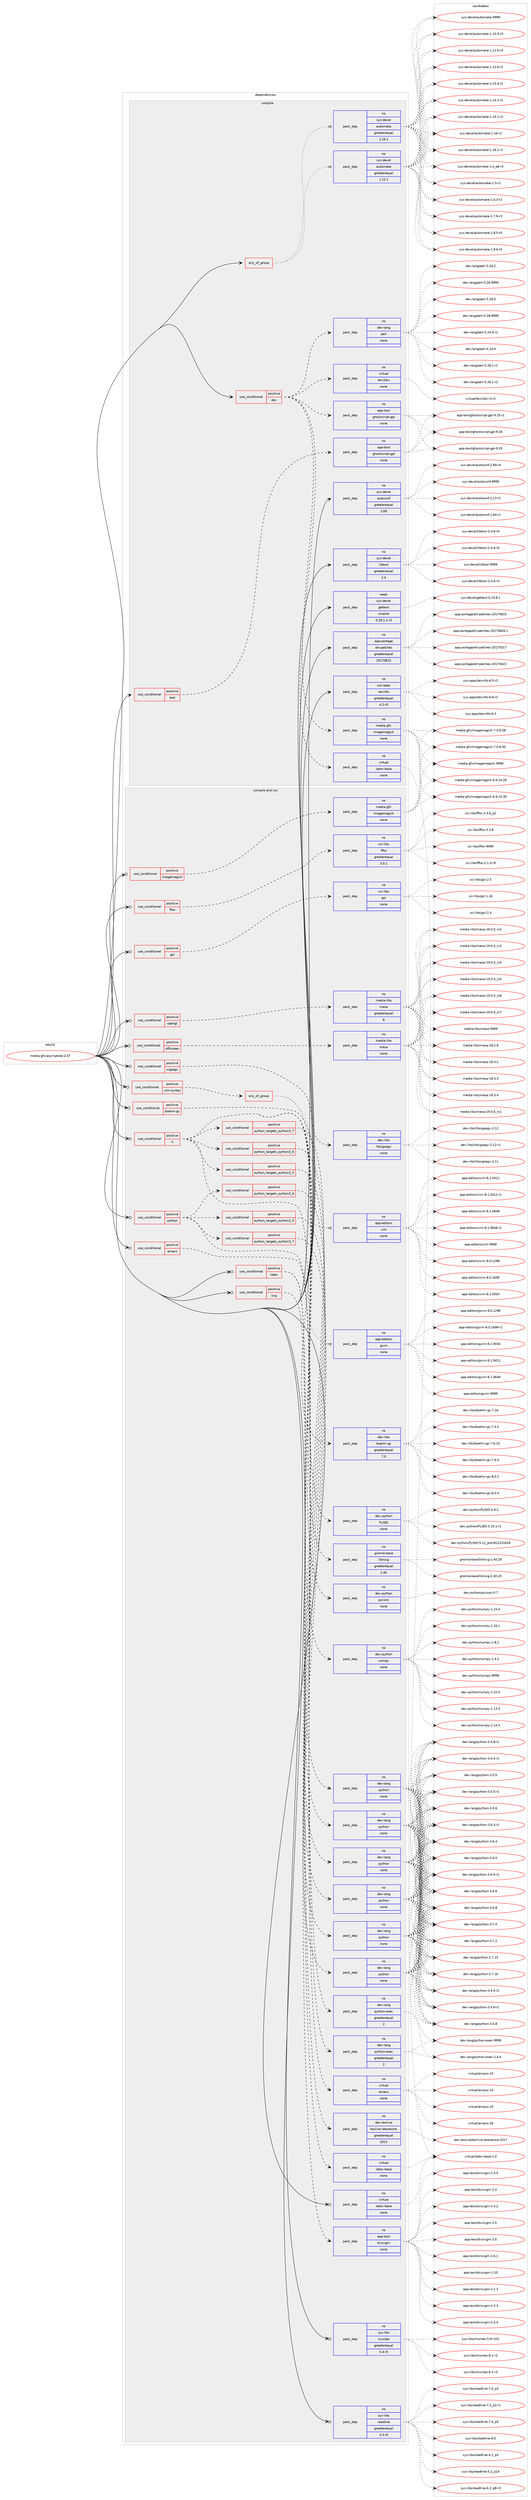 digraph prolog {

# *************
# Graph options
# *************

newrank=true;
concentrate=true;
compound=true;
graph [rankdir=LR,fontname=Helvetica,fontsize=10,ranksep=1.5];#, ranksep=2.5, nodesep=0.2];
edge  [arrowhead=vee];
node  [fontname=Helvetica,fontsize=10];

# **********
# The ebuild
# **********

subgraph cluster_leftcol {
color=gray;
rank=same;
label=<<i>ebuild</i>>;
id [label="media-gfx/asymptote-2.47", color=red, width=4, href="../media-gfx/asymptote-2.47.svg"];
}

# ****************
# The dependencies
# ****************

subgraph cluster_midcol {
color=gray;
label=<<i>dependencies</i>>;
subgraph cluster_compile {
fillcolor="#eeeeee";
style=filled;
label=<<i>compile</i>>;
subgraph any24856 {
dependency1601487 [label=<<TABLE BORDER="0" CELLBORDER="1" CELLSPACING="0" CELLPADDING="4"><TR><TD CELLPADDING="10">any_of_group</TD></TR></TABLE>>, shape=none, color=red];subgraph pack1143989 {
dependency1601488 [label=<<TABLE BORDER="0" CELLBORDER="1" CELLSPACING="0" CELLPADDING="4" WIDTH="220"><TR><TD ROWSPAN="6" CELLPADDING="30">pack_dep</TD></TR><TR><TD WIDTH="110">no</TD></TR><TR><TD>sys-devel</TD></TR><TR><TD>automake</TD></TR><TR><TD>greaterequal</TD></TR><TR><TD>1.16.1</TD></TR></TABLE>>, shape=none, color=blue];
}
dependency1601487:e -> dependency1601488:w [weight=20,style="dotted",arrowhead="oinv"];
subgraph pack1143990 {
dependency1601489 [label=<<TABLE BORDER="0" CELLBORDER="1" CELLSPACING="0" CELLPADDING="4" WIDTH="220"><TR><TD ROWSPAN="6" CELLPADDING="30">pack_dep</TD></TR><TR><TD WIDTH="110">no</TD></TR><TR><TD>sys-devel</TD></TR><TR><TD>automake</TD></TR><TR><TD>greaterequal</TD></TR><TR><TD>1.15.1</TD></TR></TABLE>>, shape=none, color=blue];
}
dependency1601487:e -> dependency1601489:w [weight=20,style="dotted",arrowhead="oinv"];
}
id:e -> dependency1601487:w [weight=20,style="solid",arrowhead="vee"];
subgraph cond431961 {
dependency1601490 [label=<<TABLE BORDER="0" CELLBORDER="1" CELLSPACING="0" CELLPADDING="4"><TR><TD ROWSPAN="3" CELLPADDING="10">use_conditional</TD></TR><TR><TD>positive</TD></TR><TR><TD>doc</TD></TR></TABLE>>, shape=none, color=red];
subgraph pack1143991 {
dependency1601491 [label=<<TABLE BORDER="0" CELLBORDER="1" CELLSPACING="0" CELLPADDING="4" WIDTH="220"><TR><TD ROWSPAN="6" CELLPADDING="30">pack_dep</TD></TR><TR><TD WIDTH="110">no</TD></TR><TR><TD>dev-lang</TD></TR><TR><TD>perl</TD></TR><TR><TD>none</TD></TR><TR><TD></TD></TR></TABLE>>, shape=none, color=blue];
}
dependency1601490:e -> dependency1601491:w [weight=20,style="dashed",arrowhead="vee"];
subgraph pack1143992 {
dependency1601492 [label=<<TABLE BORDER="0" CELLBORDER="1" CELLSPACING="0" CELLPADDING="4" WIDTH="220"><TR><TD ROWSPAN="6" CELLPADDING="30">pack_dep</TD></TR><TR><TD WIDTH="110">no</TD></TR><TR><TD>media-gfx</TD></TR><TR><TD>imagemagick</TD></TR><TR><TD>none</TD></TR><TR><TD></TD></TR></TABLE>>, shape=none, color=blue];
}
dependency1601490:e -> dependency1601492:w [weight=20,style="dashed",arrowhead="vee"];
subgraph pack1143993 {
dependency1601493 [label=<<TABLE BORDER="0" CELLBORDER="1" CELLSPACING="0" CELLPADDING="4" WIDTH="220"><TR><TD ROWSPAN="6" CELLPADDING="30">pack_dep</TD></TR><TR><TD WIDTH="110">no</TD></TR><TR><TD>virtual</TD></TR><TR><TD>texi2dvi</TD></TR><TR><TD>none</TD></TR><TR><TD></TD></TR></TABLE>>, shape=none, color=blue];
}
dependency1601490:e -> dependency1601493:w [weight=20,style="dashed",arrowhead="vee"];
subgraph pack1143994 {
dependency1601494 [label=<<TABLE BORDER="0" CELLBORDER="1" CELLSPACING="0" CELLPADDING="4" WIDTH="220"><TR><TD ROWSPAN="6" CELLPADDING="30">pack_dep</TD></TR><TR><TD WIDTH="110">no</TD></TR><TR><TD>virtual</TD></TR><TR><TD>latex-base</TD></TR><TR><TD>none</TD></TR><TR><TD></TD></TR></TABLE>>, shape=none, color=blue];
}
dependency1601490:e -> dependency1601494:w [weight=20,style="dashed",arrowhead="vee"];
subgraph pack1143995 {
dependency1601495 [label=<<TABLE BORDER="0" CELLBORDER="1" CELLSPACING="0" CELLPADDING="4" WIDTH="220"><TR><TD ROWSPAN="6" CELLPADDING="30">pack_dep</TD></TR><TR><TD WIDTH="110">no</TD></TR><TR><TD>app-text</TD></TR><TR><TD>ghostscript-gpl</TD></TR><TR><TD>none</TD></TR><TR><TD></TD></TR></TABLE>>, shape=none, color=blue];
}
dependency1601490:e -> dependency1601495:w [weight=20,style="dashed",arrowhead="vee"];
}
id:e -> dependency1601490:w [weight=20,style="solid",arrowhead="vee"];
subgraph cond431962 {
dependency1601496 [label=<<TABLE BORDER="0" CELLBORDER="1" CELLSPACING="0" CELLPADDING="4"><TR><TD ROWSPAN="3" CELLPADDING="10">use_conditional</TD></TR><TR><TD>positive</TD></TR><TR><TD>test</TD></TR></TABLE>>, shape=none, color=red];
subgraph pack1143996 {
dependency1601497 [label=<<TABLE BORDER="0" CELLBORDER="1" CELLSPACING="0" CELLPADDING="4" WIDTH="220"><TR><TD ROWSPAN="6" CELLPADDING="30">pack_dep</TD></TR><TR><TD WIDTH="110">no</TD></TR><TR><TD>app-text</TD></TR><TR><TD>ghostscript-gpl</TD></TR><TR><TD>none</TD></TR><TR><TD></TD></TR></TABLE>>, shape=none, color=blue];
}
dependency1601496:e -> dependency1601497:w [weight=20,style="dashed",arrowhead="vee"];
}
id:e -> dependency1601496:w [weight=20,style="solid",arrowhead="vee"];
subgraph pack1143997 {
dependency1601498 [label=<<TABLE BORDER="0" CELLBORDER="1" CELLSPACING="0" CELLPADDING="4" WIDTH="220"><TR><TD ROWSPAN="6" CELLPADDING="30">pack_dep</TD></TR><TR><TD WIDTH="110">no</TD></TR><TR><TD>app-portage</TD></TR><TR><TD>elt-patches</TD></TR><TR><TD>greaterequal</TD></TR><TR><TD>20170815</TD></TR></TABLE>>, shape=none, color=blue];
}
id:e -> dependency1601498:w [weight=20,style="solid",arrowhead="vee"];
subgraph pack1143998 {
dependency1601499 [label=<<TABLE BORDER="0" CELLBORDER="1" CELLSPACING="0" CELLPADDING="4" WIDTH="220"><TR><TD ROWSPAN="6" CELLPADDING="30">pack_dep</TD></TR><TR><TD WIDTH="110">no</TD></TR><TR><TD>sys-apps</TD></TR><TR><TD>texinfo</TD></TR><TR><TD>greaterequal</TD></TR><TR><TD>4.2-r5</TD></TR></TABLE>>, shape=none, color=blue];
}
id:e -> dependency1601499:w [weight=20,style="solid",arrowhead="vee"];
subgraph pack1143999 {
dependency1601500 [label=<<TABLE BORDER="0" CELLBORDER="1" CELLSPACING="0" CELLPADDING="4" WIDTH="220"><TR><TD ROWSPAN="6" CELLPADDING="30">pack_dep</TD></TR><TR><TD WIDTH="110">no</TD></TR><TR><TD>sys-devel</TD></TR><TR><TD>autoconf</TD></TR><TR><TD>greaterequal</TD></TR><TR><TD>2.69</TD></TR></TABLE>>, shape=none, color=blue];
}
id:e -> dependency1601500:w [weight=20,style="solid",arrowhead="vee"];
subgraph pack1144000 {
dependency1601501 [label=<<TABLE BORDER="0" CELLBORDER="1" CELLSPACING="0" CELLPADDING="4" WIDTH="220"><TR><TD ROWSPAN="6" CELLPADDING="30">pack_dep</TD></TR><TR><TD WIDTH="110">no</TD></TR><TR><TD>sys-devel</TD></TR><TR><TD>libtool</TD></TR><TR><TD>greaterequal</TD></TR><TR><TD>2.4</TD></TR></TABLE>>, shape=none, color=blue];
}
id:e -> dependency1601501:w [weight=20,style="solid",arrowhead="vee"];
subgraph pack1144001 {
dependency1601502 [label=<<TABLE BORDER="0" CELLBORDER="1" CELLSPACING="0" CELLPADDING="4" WIDTH="220"><TR><TD ROWSPAN="6" CELLPADDING="30">pack_dep</TD></TR><TR><TD WIDTH="110">weak</TD></TR><TR><TD>sys-devel</TD></TR><TR><TD>gettext</TD></TR><TR><TD>smaller</TD></TR><TR><TD>0.18.1.1-r3</TD></TR></TABLE>>, shape=none, color=blue];
}
id:e -> dependency1601502:w [weight=20,style="solid",arrowhead="vee"];
}
subgraph cluster_compileandrun {
fillcolor="#eeeeee";
style=filled;
label=<<i>compile and run</i>>;
subgraph cond431963 {
dependency1601503 [label=<<TABLE BORDER="0" CELLBORDER="1" CELLSPACING="0" CELLPADDING="4"><TR><TD ROWSPAN="3" CELLPADDING="10">use_conditional</TD></TR><TR><TD>positive</TD></TR><TR><TD>X</TD></TR></TABLE>>, shape=none, color=red];
subgraph cond431964 {
dependency1601504 [label=<<TABLE BORDER="0" CELLBORDER="1" CELLSPACING="0" CELLPADDING="4"><TR><TD ROWSPAN="3" CELLPADDING="10">use_conditional</TD></TR><TR><TD>positive</TD></TR><TR><TD>python_targets_python3_5</TD></TR></TABLE>>, shape=none, color=red];
subgraph pack1144002 {
dependency1601505 [label=<<TABLE BORDER="0" CELLBORDER="1" CELLSPACING="0" CELLPADDING="4" WIDTH="220"><TR><TD ROWSPAN="6" CELLPADDING="30">pack_dep</TD></TR><TR><TD WIDTH="110">no</TD></TR><TR><TD>dev-lang</TD></TR><TR><TD>python</TD></TR><TR><TD>none</TD></TR><TR><TD></TD></TR></TABLE>>, shape=none, color=blue];
}
dependency1601504:e -> dependency1601505:w [weight=20,style="dashed",arrowhead="vee"];
}
dependency1601503:e -> dependency1601504:w [weight=20,style="dashed",arrowhead="vee"];
subgraph cond431965 {
dependency1601506 [label=<<TABLE BORDER="0" CELLBORDER="1" CELLSPACING="0" CELLPADDING="4"><TR><TD ROWSPAN="3" CELLPADDING="10">use_conditional</TD></TR><TR><TD>positive</TD></TR><TR><TD>python_targets_python3_6</TD></TR></TABLE>>, shape=none, color=red];
subgraph pack1144003 {
dependency1601507 [label=<<TABLE BORDER="0" CELLBORDER="1" CELLSPACING="0" CELLPADDING="4" WIDTH="220"><TR><TD ROWSPAN="6" CELLPADDING="30">pack_dep</TD></TR><TR><TD WIDTH="110">no</TD></TR><TR><TD>dev-lang</TD></TR><TR><TD>python</TD></TR><TR><TD>none</TD></TR><TR><TD></TD></TR></TABLE>>, shape=none, color=blue];
}
dependency1601506:e -> dependency1601507:w [weight=20,style="dashed",arrowhead="vee"];
}
dependency1601503:e -> dependency1601506:w [weight=20,style="dashed",arrowhead="vee"];
subgraph cond431966 {
dependency1601508 [label=<<TABLE BORDER="0" CELLBORDER="1" CELLSPACING="0" CELLPADDING="4"><TR><TD ROWSPAN="3" CELLPADDING="10">use_conditional</TD></TR><TR><TD>positive</TD></TR><TR><TD>python_targets_python3_7</TD></TR></TABLE>>, shape=none, color=red];
subgraph pack1144004 {
dependency1601509 [label=<<TABLE BORDER="0" CELLBORDER="1" CELLSPACING="0" CELLPADDING="4" WIDTH="220"><TR><TD ROWSPAN="6" CELLPADDING="30">pack_dep</TD></TR><TR><TD WIDTH="110">no</TD></TR><TR><TD>dev-lang</TD></TR><TR><TD>python</TD></TR><TR><TD>none</TD></TR><TR><TD></TD></TR></TABLE>>, shape=none, color=blue];
}
dependency1601508:e -> dependency1601509:w [weight=20,style="dashed",arrowhead="vee"];
}
dependency1601503:e -> dependency1601508:w [weight=20,style="dashed",arrowhead="vee"];
subgraph pack1144005 {
dependency1601510 [label=<<TABLE BORDER="0" CELLBORDER="1" CELLSPACING="0" CELLPADDING="4" WIDTH="220"><TR><TD ROWSPAN="6" CELLPADDING="30">pack_dep</TD></TR><TR><TD WIDTH="110">no</TD></TR><TR><TD>dev-lang</TD></TR><TR><TD>python-exec</TD></TR><TR><TD>greaterequal</TD></TR><TR><TD>2</TD></TR></TABLE>>, shape=none, color=blue];
}
dependency1601503:e -> dependency1601510:w [weight=20,style="dashed",arrowhead="vee"];
subgraph pack1144006 {
dependency1601511 [label=<<TABLE BORDER="0" CELLBORDER="1" CELLSPACING="0" CELLPADDING="4" WIDTH="220"><TR><TD ROWSPAN="6" CELLPADDING="30">pack_dep</TD></TR><TR><TD WIDTH="110">no</TD></TR><TR><TD>dev-python</TD></TR><TR><TD>PyQt5</TD></TR><TR><TD>none</TD></TR><TR><TD></TD></TR></TABLE>>, shape=none, color=blue];
}
dependency1601503:e -> dependency1601511:w [weight=20,style="dashed",arrowhead="vee"];
subgraph pack1144007 {
dependency1601512 [label=<<TABLE BORDER="0" CELLBORDER="1" CELLSPACING="0" CELLPADDING="4" WIDTH="220"><TR><TD ROWSPAN="6" CELLPADDING="30">pack_dep</TD></TR><TR><TD WIDTH="110">no</TD></TR><TR><TD>dev-python</TD></TR><TR><TD>numpy</TD></TR><TR><TD>none</TD></TR><TR><TD></TD></TR></TABLE>>, shape=none, color=blue];
}
dependency1601503:e -> dependency1601512:w [weight=20,style="dashed",arrowhead="vee"];
subgraph pack1144008 {
dependency1601513 [label=<<TABLE BORDER="0" CELLBORDER="1" CELLSPACING="0" CELLPADDING="4" WIDTH="220"><TR><TD ROWSPAN="6" CELLPADDING="30">pack_dep</TD></TR><TR><TD WIDTH="110">no</TD></TR><TR><TD>dev-python</TD></TR><TR><TD>pycson</TD></TR><TR><TD>none</TD></TR><TR><TD></TD></TR></TABLE>>, shape=none, color=blue];
}
dependency1601503:e -> dependency1601513:w [weight=20,style="dashed",arrowhead="vee"];
subgraph pack1144009 {
dependency1601514 [label=<<TABLE BORDER="0" CELLBORDER="1" CELLSPACING="0" CELLPADDING="4" WIDTH="220"><TR><TD ROWSPAN="6" CELLPADDING="30">pack_dep</TD></TR><TR><TD WIDTH="110">no</TD></TR><TR><TD>gnome-base</TD></TR><TR><TD>librsvg</TD></TR><TR><TD>greaterequal</TD></TR><TR><TD>2.40</TD></TR></TABLE>>, shape=none, color=blue];
}
dependency1601503:e -> dependency1601514:w [weight=20,style="dashed",arrowhead="vee"];
}
id:e -> dependency1601503:w [weight=20,style="solid",arrowhead="odotvee"];
subgraph cond431967 {
dependency1601515 [label=<<TABLE BORDER="0" CELLBORDER="1" CELLSPACING="0" CELLPADDING="4"><TR><TD ROWSPAN="3" CELLPADDING="10">use_conditional</TD></TR><TR><TD>positive</TD></TR><TR><TD>boehm-gc</TD></TR></TABLE>>, shape=none, color=red];
subgraph pack1144010 {
dependency1601516 [label=<<TABLE BORDER="0" CELLBORDER="1" CELLSPACING="0" CELLPADDING="4" WIDTH="220"><TR><TD ROWSPAN="6" CELLPADDING="30">pack_dep</TD></TR><TR><TD WIDTH="110">no</TD></TR><TR><TD>dev-libs</TD></TR><TR><TD>boehm-gc</TD></TR><TR><TD>greaterequal</TD></TR><TR><TD>7.0</TD></TR></TABLE>>, shape=none, color=blue];
}
dependency1601515:e -> dependency1601516:w [weight=20,style="dashed",arrowhead="vee"];
}
id:e -> dependency1601515:w [weight=20,style="solid",arrowhead="odotvee"];
subgraph cond431968 {
dependency1601517 [label=<<TABLE BORDER="0" CELLBORDER="1" CELLSPACING="0" CELLPADDING="4"><TR><TD ROWSPAN="3" CELLPADDING="10">use_conditional</TD></TR><TR><TD>positive</TD></TR><TR><TD>emacs</TD></TR></TABLE>>, shape=none, color=red];
subgraph pack1144011 {
dependency1601518 [label=<<TABLE BORDER="0" CELLBORDER="1" CELLSPACING="0" CELLPADDING="4" WIDTH="220"><TR><TD ROWSPAN="6" CELLPADDING="30">pack_dep</TD></TR><TR><TD WIDTH="110">no</TD></TR><TR><TD>virtual</TD></TR><TR><TD>emacs</TD></TR><TR><TD>none</TD></TR><TR><TD></TD></TR></TABLE>>, shape=none, color=blue];
}
dependency1601517:e -> dependency1601518:w [weight=20,style="dashed",arrowhead="vee"];
}
id:e -> dependency1601517:w [weight=20,style="solid",arrowhead="odotvee"];
subgraph cond431969 {
dependency1601519 [label=<<TABLE BORDER="0" CELLBORDER="1" CELLSPACING="0" CELLPADDING="4"><TR><TD ROWSPAN="3" CELLPADDING="10">use_conditional</TD></TR><TR><TD>positive</TD></TR><TR><TD>fftw</TD></TR></TABLE>>, shape=none, color=red];
subgraph pack1144012 {
dependency1601520 [label=<<TABLE BORDER="0" CELLBORDER="1" CELLSPACING="0" CELLPADDING="4" WIDTH="220"><TR><TD ROWSPAN="6" CELLPADDING="30">pack_dep</TD></TR><TR><TD WIDTH="110">no</TD></TR><TR><TD>sci-libs</TD></TR><TR><TD>fftw</TD></TR><TR><TD>greaterequal</TD></TR><TR><TD>3.0.1</TD></TR></TABLE>>, shape=none, color=blue];
}
dependency1601519:e -> dependency1601520:w [weight=20,style="dashed",arrowhead="vee"];
}
id:e -> dependency1601519:w [weight=20,style="solid",arrowhead="odotvee"];
subgraph cond431970 {
dependency1601521 [label=<<TABLE BORDER="0" CELLBORDER="1" CELLSPACING="0" CELLPADDING="4"><TR><TD ROWSPAN="3" CELLPADDING="10">use_conditional</TD></TR><TR><TD>positive</TD></TR><TR><TD>gsl</TD></TR></TABLE>>, shape=none, color=red];
subgraph pack1144013 {
dependency1601522 [label=<<TABLE BORDER="0" CELLBORDER="1" CELLSPACING="0" CELLPADDING="4" WIDTH="220"><TR><TD ROWSPAN="6" CELLPADDING="30">pack_dep</TD></TR><TR><TD WIDTH="110">no</TD></TR><TR><TD>sci-libs</TD></TR><TR><TD>gsl</TD></TR><TR><TD>none</TD></TR><TR><TD></TD></TR></TABLE>>, shape=none, color=blue];
}
dependency1601521:e -> dependency1601522:w [weight=20,style="dashed",arrowhead="vee"];
}
id:e -> dependency1601521:w [weight=20,style="solid",arrowhead="odotvee"];
subgraph cond431971 {
dependency1601523 [label=<<TABLE BORDER="0" CELLBORDER="1" CELLSPACING="0" CELLPADDING="4"><TR><TD ROWSPAN="3" CELLPADDING="10">use_conditional</TD></TR><TR><TD>positive</TD></TR><TR><TD>imagemagick</TD></TR></TABLE>>, shape=none, color=red];
subgraph pack1144014 {
dependency1601524 [label=<<TABLE BORDER="0" CELLBORDER="1" CELLSPACING="0" CELLPADDING="4" WIDTH="220"><TR><TD ROWSPAN="6" CELLPADDING="30">pack_dep</TD></TR><TR><TD WIDTH="110">no</TD></TR><TR><TD>media-gfx</TD></TR><TR><TD>imagemagick</TD></TR><TR><TD>none</TD></TR><TR><TD></TD></TR></TABLE>>, shape=none, color=blue];
}
dependency1601523:e -> dependency1601524:w [weight=20,style="dashed",arrowhead="vee"];
}
id:e -> dependency1601523:w [weight=20,style="solid",arrowhead="odotvee"];
subgraph cond431972 {
dependency1601525 [label=<<TABLE BORDER="0" CELLBORDER="1" CELLSPACING="0" CELLPADDING="4"><TR><TD ROWSPAN="3" CELLPADDING="10">use_conditional</TD></TR><TR><TD>positive</TD></TR><TR><TD>latex</TD></TR></TABLE>>, shape=none, color=red];
subgraph pack1144015 {
dependency1601526 [label=<<TABLE BORDER="0" CELLBORDER="1" CELLSPACING="0" CELLPADDING="4" WIDTH="220"><TR><TD ROWSPAN="6" CELLPADDING="30">pack_dep</TD></TR><TR><TD WIDTH="110">no</TD></TR><TR><TD>virtual</TD></TR><TR><TD>latex-base</TD></TR><TR><TD>none</TD></TR><TR><TD></TD></TR></TABLE>>, shape=none, color=blue];
}
dependency1601525:e -> dependency1601526:w [weight=20,style="dashed",arrowhead="vee"];
subgraph pack1144016 {
dependency1601527 [label=<<TABLE BORDER="0" CELLBORDER="1" CELLSPACING="0" CELLPADDING="4" WIDTH="220"><TR><TD ROWSPAN="6" CELLPADDING="30">pack_dep</TD></TR><TR><TD WIDTH="110">no</TD></TR><TR><TD>dev-texlive</TD></TR><TR><TD>texlive-latexextra</TD></TR><TR><TD>greaterequal</TD></TR><TR><TD>2013</TD></TR></TABLE>>, shape=none, color=blue];
}
dependency1601525:e -> dependency1601527:w [weight=20,style="dashed",arrowhead="vee"];
}
id:e -> dependency1601525:w [weight=20,style="solid",arrowhead="odotvee"];
subgraph cond431973 {
dependency1601528 [label=<<TABLE BORDER="0" CELLBORDER="1" CELLSPACING="0" CELLPADDING="4"><TR><TD ROWSPAN="3" CELLPADDING="10">use_conditional</TD></TR><TR><TD>positive</TD></TR><TR><TD>offscreen</TD></TR></TABLE>>, shape=none, color=red];
subgraph pack1144017 {
dependency1601529 [label=<<TABLE BORDER="0" CELLBORDER="1" CELLSPACING="0" CELLPADDING="4" WIDTH="220"><TR><TD ROWSPAN="6" CELLPADDING="30">pack_dep</TD></TR><TR><TD WIDTH="110">no</TD></TR><TR><TD>media-libs</TD></TR><TR><TD>mesa</TD></TR><TR><TD>none</TD></TR><TR><TD></TD></TR></TABLE>>, shape=none, color=blue];
}
dependency1601528:e -> dependency1601529:w [weight=20,style="dashed",arrowhead="vee"];
}
id:e -> dependency1601528:w [weight=20,style="solid",arrowhead="odotvee"];
subgraph cond431974 {
dependency1601530 [label=<<TABLE BORDER="0" CELLBORDER="1" CELLSPACING="0" CELLPADDING="4"><TR><TD ROWSPAN="3" CELLPADDING="10">use_conditional</TD></TR><TR><TD>positive</TD></TR><TR><TD>opengl</TD></TR></TABLE>>, shape=none, color=red];
subgraph pack1144018 {
dependency1601531 [label=<<TABLE BORDER="0" CELLBORDER="1" CELLSPACING="0" CELLPADDING="4" WIDTH="220"><TR><TD ROWSPAN="6" CELLPADDING="30">pack_dep</TD></TR><TR><TD WIDTH="110">no</TD></TR><TR><TD>media-libs</TD></TR><TR><TD>mesa</TD></TR><TR><TD>greaterequal</TD></TR><TR><TD>8</TD></TR></TABLE>>, shape=none, color=blue];
}
dependency1601530:e -> dependency1601531:w [weight=20,style="dashed",arrowhead="vee"];
}
id:e -> dependency1601530:w [weight=20,style="solid",arrowhead="odotvee"];
subgraph cond431975 {
dependency1601532 [label=<<TABLE BORDER="0" CELLBORDER="1" CELLSPACING="0" CELLPADDING="4"><TR><TD ROWSPAN="3" CELLPADDING="10">use_conditional</TD></TR><TR><TD>positive</TD></TR><TR><TD>python</TD></TR></TABLE>>, shape=none, color=red];
subgraph cond431976 {
dependency1601533 [label=<<TABLE BORDER="0" CELLBORDER="1" CELLSPACING="0" CELLPADDING="4"><TR><TD ROWSPAN="3" CELLPADDING="10">use_conditional</TD></TR><TR><TD>positive</TD></TR><TR><TD>python_targets_python3_5</TD></TR></TABLE>>, shape=none, color=red];
subgraph pack1144019 {
dependency1601534 [label=<<TABLE BORDER="0" CELLBORDER="1" CELLSPACING="0" CELLPADDING="4" WIDTH="220"><TR><TD ROWSPAN="6" CELLPADDING="30">pack_dep</TD></TR><TR><TD WIDTH="110">no</TD></TR><TR><TD>dev-lang</TD></TR><TR><TD>python</TD></TR><TR><TD>none</TD></TR><TR><TD></TD></TR></TABLE>>, shape=none, color=blue];
}
dependency1601533:e -> dependency1601534:w [weight=20,style="dashed",arrowhead="vee"];
}
dependency1601532:e -> dependency1601533:w [weight=20,style="dashed",arrowhead="vee"];
subgraph cond431977 {
dependency1601535 [label=<<TABLE BORDER="0" CELLBORDER="1" CELLSPACING="0" CELLPADDING="4"><TR><TD ROWSPAN="3" CELLPADDING="10">use_conditional</TD></TR><TR><TD>positive</TD></TR><TR><TD>python_targets_python3_6</TD></TR></TABLE>>, shape=none, color=red];
subgraph pack1144020 {
dependency1601536 [label=<<TABLE BORDER="0" CELLBORDER="1" CELLSPACING="0" CELLPADDING="4" WIDTH="220"><TR><TD ROWSPAN="6" CELLPADDING="30">pack_dep</TD></TR><TR><TD WIDTH="110">no</TD></TR><TR><TD>dev-lang</TD></TR><TR><TD>python</TD></TR><TR><TD>none</TD></TR><TR><TD></TD></TR></TABLE>>, shape=none, color=blue];
}
dependency1601535:e -> dependency1601536:w [weight=20,style="dashed",arrowhead="vee"];
}
dependency1601532:e -> dependency1601535:w [weight=20,style="dashed",arrowhead="vee"];
subgraph cond431978 {
dependency1601537 [label=<<TABLE BORDER="0" CELLBORDER="1" CELLSPACING="0" CELLPADDING="4"><TR><TD ROWSPAN="3" CELLPADDING="10">use_conditional</TD></TR><TR><TD>positive</TD></TR><TR><TD>python_targets_python3_7</TD></TR></TABLE>>, shape=none, color=red];
subgraph pack1144021 {
dependency1601538 [label=<<TABLE BORDER="0" CELLBORDER="1" CELLSPACING="0" CELLPADDING="4" WIDTH="220"><TR><TD ROWSPAN="6" CELLPADDING="30">pack_dep</TD></TR><TR><TD WIDTH="110">no</TD></TR><TR><TD>dev-lang</TD></TR><TR><TD>python</TD></TR><TR><TD>none</TD></TR><TR><TD></TD></TR></TABLE>>, shape=none, color=blue];
}
dependency1601537:e -> dependency1601538:w [weight=20,style="dashed",arrowhead="vee"];
}
dependency1601532:e -> dependency1601537:w [weight=20,style="dashed",arrowhead="vee"];
subgraph pack1144022 {
dependency1601539 [label=<<TABLE BORDER="0" CELLBORDER="1" CELLSPACING="0" CELLPADDING="4" WIDTH="220"><TR><TD ROWSPAN="6" CELLPADDING="30">pack_dep</TD></TR><TR><TD WIDTH="110">no</TD></TR><TR><TD>dev-lang</TD></TR><TR><TD>python-exec</TD></TR><TR><TD>greaterequal</TD></TR><TR><TD>2</TD></TR></TABLE>>, shape=none, color=blue];
}
dependency1601532:e -> dependency1601539:w [weight=20,style="dashed",arrowhead="vee"];
}
id:e -> dependency1601532:w [weight=20,style="solid",arrowhead="odotvee"];
subgraph cond431979 {
dependency1601540 [label=<<TABLE BORDER="0" CELLBORDER="1" CELLSPACING="0" CELLPADDING="4"><TR><TD ROWSPAN="3" CELLPADDING="10">use_conditional</TD></TR><TR><TD>positive</TD></TR><TR><TD>sigsegv</TD></TR></TABLE>>, shape=none, color=red];
subgraph pack1144023 {
dependency1601541 [label=<<TABLE BORDER="0" CELLBORDER="1" CELLSPACING="0" CELLPADDING="4" WIDTH="220"><TR><TD ROWSPAN="6" CELLPADDING="30">pack_dep</TD></TR><TR><TD WIDTH="110">no</TD></TR><TR><TD>dev-libs</TD></TR><TR><TD>libsigsegv</TD></TR><TR><TD>none</TD></TR><TR><TD></TD></TR></TABLE>>, shape=none, color=blue];
}
dependency1601540:e -> dependency1601541:w [weight=20,style="dashed",arrowhead="vee"];
}
id:e -> dependency1601540:w [weight=20,style="solid",arrowhead="odotvee"];
subgraph cond431980 {
dependency1601542 [label=<<TABLE BORDER="0" CELLBORDER="1" CELLSPACING="0" CELLPADDING="4"><TR><TD ROWSPAN="3" CELLPADDING="10">use_conditional</TD></TR><TR><TD>positive</TD></TR><TR><TD>svg</TD></TR></TABLE>>, shape=none, color=red];
subgraph pack1144024 {
dependency1601543 [label=<<TABLE BORDER="0" CELLBORDER="1" CELLSPACING="0" CELLPADDING="4" WIDTH="220"><TR><TD ROWSPAN="6" CELLPADDING="30">pack_dep</TD></TR><TR><TD WIDTH="110">no</TD></TR><TR><TD>app-text</TD></TR><TR><TD>dvisvgm</TD></TR><TR><TD>none</TD></TR><TR><TD></TD></TR></TABLE>>, shape=none, color=blue];
}
dependency1601542:e -> dependency1601543:w [weight=20,style="dashed",arrowhead="vee"];
}
id:e -> dependency1601542:w [weight=20,style="solid",arrowhead="odotvee"];
subgraph cond431981 {
dependency1601544 [label=<<TABLE BORDER="0" CELLBORDER="1" CELLSPACING="0" CELLPADDING="4"><TR><TD ROWSPAN="3" CELLPADDING="10">use_conditional</TD></TR><TR><TD>positive</TD></TR><TR><TD>vim-syntax</TD></TR></TABLE>>, shape=none, color=red];
subgraph any24857 {
dependency1601545 [label=<<TABLE BORDER="0" CELLBORDER="1" CELLSPACING="0" CELLPADDING="4"><TR><TD CELLPADDING="10">any_of_group</TD></TR></TABLE>>, shape=none, color=red];subgraph pack1144025 {
dependency1601546 [label=<<TABLE BORDER="0" CELLBORDER="1" CELLSPACING="0" CELLPADDING="4" WIDTH="220"><TR><TD ROWSPAN="6" CELLPADDING="30">pack_dep</TD></TR><TR><TD WIDTH="110">no</TD></TR><TR><TD>app-editors</TD></TR><TR><TD>vim</TD></TR><TR><TD>none</TD></TR><TR><TD></TD></TR></TABLE>>, shape=none, color=blue];
}
dependency1601545:e -> dependency1601546:w [weight=20,style="dotted",arrowhead="oinv"];
subgraph pack1144026 {
dependency1601547 [label=<<TABLE BORDER="0" CELLBORDER="1" CELLSPACING="0" CELLPADDING="4" WIDTH="220"><TR><TD ROWSPAN="6" CELLPADDING="30">pack_dep</TD></TR><TR><TD WIDTH="110">no</TD></TR><TR><TD>app-editors</TD></TR><TR><TD>gvim</TD></TR><TR><TD>none</TD></TR><TR><TD></TD></TR></TABLE>>, shape=none, color=blue];
}
dependency1601545:e -> dependency1601547:w [weight=20,style="dotted",arrowhead="oinv"];
}
dependency1601544:e -> dependency1601545:w [weight=20,style="dashed",arrowhead="vee"];
}
id:e -> dependency1601544:w [weight=20,style="solid",arrowhead="odotvee"];
subgraph pack1144027 {
dependency1601548 [label=<<TABLE BORDER="0" CELLBORDER="1" CELLSPACING="0" CELLPADDING="4" WIDTH="220"><TR><TD ROWSPAN="6" CELLPADDING="30">pack_dep</TD></TR><TR><TD WIDTH="110">no</TD></TR><TR><TD>sys-libs</TD></TR><TR><TD>ncurses</TD></TR><TR><TD>greaterequal</TD></TR><TR><TD>5.4-r5</TD></TR></TABLE>>, shape=none, color=blue];
}
id:e -> dependency1601548:w [weight=20,style="solid",arrowhead="odotvee"];
subgraph pack1144028 {
dependency1601549 [label=<<TABLE BORDER="0" CELLBORDER="1" CELLSPACING="0" CELLPADDING="4" WIDTH="220"><TR><TD ROWSPAN="6" CELLPADDING="30">pack_dep</TD></TR><TR><TD WIDTH="110">no</TD></TR><TR><TD>sys-libs</TD></TR><TR><TD>readline</TD></TR><TR><TD>greaterequal</TD></TR><TR><TD>4.3-r5</TD></TR></TABLE>>, shape=none, color=blue];
}
id:e -> dependency1601549:w [weight=20,style="solid",arrowhead="odotvee"];
subgraph pack1144029 {
dependency1601550 [label=<<TABLE BORDER="0" CELLBORDER="1" CELLSPACING="0" CELLPADDING="4" WIDTH="220"><TR><TD ROWSPAN="6" CELLPADDING="30">pack_dep</TD></TR><TR><TD WIDTH="110">no</TD></TR><TR><TD>virtual</TD></TR><TR><TD>latex-base</TD></TR><TR><TD>none</TD></TR><TR><TD></TD></TR></TABLE>>, shape=none, color=blue];
}
id:e -> dependency1601550:w [weight=20,style="solid",arrowhead="odotvee"];
}
subgraph cluster_run {
fillcolor="#eeeeee";
style=filled;
label=<<i>run</i>>;
}
}

# **************
# The candidates
# **************

subgraph cluster_choices {
rank=same;
color=gray;
label=<<i>candidates</i>>;

subgraph choice1143989 {
color=black;
nodesep=1;
choice11512111545100101118101108479711711611110997107101454946494846514511451 [label="sys-devel/automake-1.10.3-r3", color=red, width=4,href="../sys-devel/automake-1.10.3-r3.svg"];
choice11512111545100101118101108479711711611110997107101454946494946544511451 [label="sys-devel/automake-1.11.6-r3", color=red, width=4,href="../sys-devel/automake-1.11.6-r3.svg"];
choice11512111545100101118101108479711711611110997107101454946495046544511450 [label="sys-devel/automake-1.12.6-r2", color=red, width=4,href="../sys-devel/automake-1.12.6-r2.svg"];
choice11512111545100101118101108479711711611110997107101454946495146524511450 [label="sys-devel/automake-1.13.4-r2", color=red, width=4,href="../sys-devel/automake-1.13.4-r2.svg"];
choice11512111545100101118101108479711711611110997107101454946495246494511450 [label="sys-devel/automake-1.14.1-r2", color=red, width=4,href="../sys-devel/automake-1.14.1-r2.svg"];
choice11512111545100101118101108479711711611110997107101454946495346494511450 [label="sys-devel/automake-1.15.1-r2", color=red, width=4,href="../sys-devel/automake-1.15.1-r2.svg"];
choice1151211154510010111810110847971171161111099710710145494649544511450 [label="sys-devel/automake-1.16-r2", color=red, width=4,href="../sys-devel/automake-1.16-r2.svg"];
choice11512111545100101118101108479711711611110997107101454946495446494511449 [label="sys-devel/automake-1.16.1-r1", color=red, width=4,href="../sys-devel/automake-1.16.1-r1.svg"];
choice115121115451001011181011084797117116111109971071014549465295112544511450 [label="sys-devel/automake-1.4_p6-r2", color=red, width=4,href="../sys-devel/automake-1.4_p6-r2.svg"];
choice11512111545100101118101108479711711611110997107101454946534511450 [label="sys-devel/automake-1.5-r2", color=red, width=4,href="../sys-devel/automake-1.5-r2.svg"];
choice115121115451001011181011084797117116111109971071014549465446514511450 [label="sys-devel/automake-1.6.3-r2", color=red, width=4,href="../sys-devel/automake-1.6.3-r2.svg"];
choice115121115451001011181011084797117116111109971071014549465546574511451 [label="sys-devel/automake-1.7.9-r3", color=red, width=4,href="../sys-devel/automake-1.7.9-r3.svg"];
choice115121115451001011181011084797117116111109971071014549465646534511453 [label="sys-devel/automake-1.8.5-r5", color=red, width=4,href="../sys-devel/automake-1.8.5-r5.svg"];
choice115121115451001011181011084797117116111109971071014549465746544511453 [label="sys-devel/automake-1.9.6-r5", color=red, width=4,href="../sys-devel/automake-1.9.6-r5.svg"];
choice115121115451001011181011084797117116111109971071014557575757 [label="sys-devel/automake-9999", color=red, width=4,href="../sys-devel/automake-9999.svg"];
dependency1601488:e -> choice11512111545100101118101108479711711611110997107101454946494846514511451:w [style=dotted,weight="100"];
dependency1601488:e -> choice11512111545100101118101108479711711611110997107101454946494946544511451:w [style=dotted,weight="100"];
dependency1601488:e -> choice11512111545100101118101108479711711611110997107101454946495046544511450:w [style=dotted,weight="100"];
dependency1601488:e -> choice11512111545100101118101108479711711611110997107101454946495146524511450:w [style=dotted,weight="100"];
dependency1601488:e -> choice11512111545100101118101108479711711611110997107101454946495246494511450:w [style=dotted,weight="100"];
dependency1601488:e -> choice11512111545100101118101108479711711611110997107101454946495346494511450:w [style=dotted,weight="100"];
dependency1601488:e -> choice1151211154510010111810110847971171161111099710710145494649544511450:w [style=dotted,weight="100"];
dependency1601488:e -> choice11512111545100101118101108479711711611110997107101454946495446494511449:w [style=dotted,weight="100"];
dependency1601488:e -> choice115121115451001011181011084797117116111109971071014549465295112544511450:w [style=dotted,weight="100"];
dependency1601488:e -> choice11512111545100101118101108479711711611110997107101454946534511450:w [style=dotted,weight="100"];
dependency1601488:e -> choice115121115451001011181011084797117116111109971071014549465446514511450:w [style=dotted,weight="100"];
dependency1601488:e -> choice115121115451001011181011084797117116111109971071014549465546574511451:w [style=dotted,weight="100"];
dependency1601488:e -> choice115121115451001011181011084797117116111109971071014549465646534511453:w [style=dotted,weight="100"];
dependency1601488:e -> choice115121115451001011181011084797117116111109971071014549465746544511453:w [style=dotted,weight="100"];
dependency1601488:e -> choice115121115451001011181011084797117116111109971071014557575757:w [style=dotted,weight="100"];
}
subgraph choice1143990 {
color=black;
nodesep=1;
choice11512111545100101118101108479711711611110997107101454946494846514511451 [label="sys-devel/automake-1.10.3-r3", color=red, width=4,href="../sys-devel/automake-1.10.3-r3.svg"];
choice11512111545100101118101108479711711611110997107101454946494946544511451 [label="sys-devel/automake-1.11.6-r3", color=red, width=4,href="../sys-devel/automake-1.11.6-r3.svg"];
choice11512111545100101118101108479711711611110997107101454946495046544511450 [label="sys-devel/automake-1.12.6-r2", color=red, width=4,href="../sys-devel/automake-1.12.6-r2.svg"];
choice11512111545100101118101108479711711611110997107101454946495146524511450 [label="sys-devel/automake-1.13.4-r2", color=red, width=4,href="../sys-devel/automake-1.13.4-r2.svg"];
choice11512111545100101118101108479711711611110997107101454946495246494511450 [label="sys-devel/automake-1.14.1-r2", color=red, width=4,href="../sys-devel/automake-1.14.1-r2.svg"];
choice11512111545100101118101108479711711611110997107101454946495346494511450 [label="sys-devel/automake-1.15.1-r2", color=red, width=4,href="../sys-devel/automake-1.15.1-r2.svg"];
choice1151211154510010111810110847971171161111099710710145494649544511450 [label="sys-devel/automake-1.16-r2", color=red, width=4,href="../sys-devel/automake-1.16-r2.svg"];
choice11512111545100101118101108479711711611110997107101454946495446494511449 [label="sys-devel/automake-1.16.1-r1", color=red, width=4,href="../sys-devel/automake-1.16.1-r1.svg"];
choice115121115451001011181011084797117116111109971071014549465295112544511450 [label="sys-devel/automake-1.4_p6-r2", color=red, width=4,href="../sys-devel/automake-1.4_p6-r2.svg"];
choice11512111545100101118101108479711711611110997107101454946534511450 [label="sys-devel/automake-1.5-r2", color=red, width=4,href="../sys-devel/automake-1.5-r2.svg"];
choice115121115451001011181011084797117116111109971071014549465446514511450 [label="sys-devel/automake-1.6.3-r2", color=red, width=4,href="../sys-devel/automake-1.6.3-r2.svg"];
choice115121115451001011181011084797117116111109971071014549465546574511451 [label="sys-devel/automake-1.7.9-r3", color=red, width=4,href="../sys-devel/automake-1.7.9-r3.svg"];
choice115121115451001011181011084797117116111109971071014549465646534511453 [label="sys-devel/automake-1.8.5-r5", color=red, width=4,href="../sys-devel/automake-1.8.5-r5.svg"];
choice115121115451001011181011084797117116111109971071014549465746544511453 [label="sys-devel/automake-1.9.6-r5", color=red, width=4,href="../sys-devel/automake-1.9.6-r5.svg"];
choice115121115451001011181011084797117116111109971071014557575757 [label="sys-devel/automake-9999", color=red, width=4,href="../sys-devel/automake-9999.svg"];
dependency1601489:e -> choice11512111545100101118101108479711711611110997107101454946494846514511451:w [style=dotted,weight="100"];
dependency1601489:e -> choice11512111545100101118101108479711711611110997107101454946494946544511451:w [style=dotted,weight="100"];
dependency1601489:e -> choice11512111545100101118101108479711711611110997107101454946495046544511450:w [style=dotted,weight="100"];
dependency1601489:e -> choice11512111545100101118101108479711711611110997107101454946495146524511450:w [style=dotted,weight="100"];
dependency1601489:e -> choice11512111545100101118101108479711711611110997107101454946495246494511450:w [style=dotted,weight="100"];
dependency1601489:e -> choice11512111545100101118101108479711711611110997107101454946495346494511450:w [style=dotted,weight="100"];
dependency1601489:e -> choice1151211154510010111810110847971171161111099710710145494649544511450:w [style=dotted,weight="100"];
dependency1601489:e -> choice11512111545100101118101108479711711611110997107101454946495446494511449:w [style=dotted,weight="100"];
dependency1601489:e -> choice115121115451001011181011084797117116111109971071014549465295112544511450:w [style=dotted,weight="100"];
dependency1601489:e -> choice11512111545100101118101108479711711611110997107101454946534511450:w [style=dotted,weight="100"];
dependency1601489:e -> choice115121115451001011181011084797117116111109971071014549465446514511450:w [style=dotted,weight="100"];
dependency1601489:e -> choice115121115451001011181011084797117116111109971071014549465546574511451:w [style=dotted,weight="100"];
dependency1601489:e -> choice115121115451001011181011084797117116111109971071014549465646534511453:w [style=dotted,weight="100"];
dependency1601489:e -> choice115121115451001011181011084797117116111109971071014549465746544511453:w [style=dotted,weight="100"];
dependency1601489:e -> choice115121115451001011181011084797117116111109971071014557575757:w [style=dotted,weight="100"];
}
subgraph choice1143991 {
color=black;
nodesep=1;
choice100101118451089711010347112101114108455346505246514511449 [label="dev-lang/perl-5.24.3-r1", color=red, width=4,href="../dev-lang/perl-5.24.3-r1.svg"];
choice10010111845108971101034711210111410845534650524652 [label="dev-lang/perl-5.24.4", color=red, width=4,href="../dev-lang/perl-5.24.4.svg"];
choice100101118451089711010347112101114108455346505446494511449 [label="dev-lang/perl-5.26.1-r1", color=red, width=4,href="../dev-lang/perl-5.26.1-r1.svg"];
choice100101118451089711010347112101114108455346505446494511450 [label="dev-lang/perl-5.26.1-r2", color=red, width=4,href="../dev-lang/perl-5.26.1-r2.svg"];
choice10010111845108971101034711210111410845534650544650 [label="dev-lang/perl-5.26.2", color=red, width=4,href="../dev-lang/perl-5.26.2.svg"];
choice10010111845108971101034711210111410845534650544657575757 [label="dev-lang/perl-5.26.9999", color=red, width=4,href="../dev-lang/perl-5.26.9999.svg"];
choice10010111845108971101034711210111410845534650564648 [label="dev-lang/perl-5.28.0", color=red, width=4,href="../dev-lang/perl-5.28.0.svg"];
choice10010111845108971101034711210111410845534650564657575757 [label="dev-lang/perl-5.28.9999", color=red, width=4,href="../dev-lang/perl-5.28.9999.svg"];
dependency1601491:e -> choice100101118451089711010347112101114108455346505246514511449:w [style=dotted,weight="100"];
dependency1601491:e -> choice10010111845108971101034711210111410845534650524652:w [style=dotted,weight="100"];
dependency1601491:e -> choice100101118451089711010347112101114108455346505446494511449:w [style=dotted,weight="100"];
dependency1601491:e -> choice100101118451089711010347112101114108455346505446494511450:w [style=dotted,weight="100"];
dependency1601491:e -> choice10010111845108971101034711210111410845534650544650:w [style=dotted,weight="100"];
dependency1601491:e -> choice10010111845108971101034711210111410845534650544657575757:w [style=dotted,weight="100"];
dependency1601491:e -> choice10010111845108971101034711210111410845534650564648:w [style=dotted,weight="100"];
dependency1601491:e -> choice10010111845108971101034711210111410845534650564657575757:w [style=dotted,weight="100"];
}
subgraph choice1143992 {
color=black;
nodesep=1;
choice10910110010597451031021204710510997103101109971031059910745544657464948465056 [label="media-gfx/imagemagick-6.9.10.28", color=red, width=4,href="../media-gfx/imagemagick-6.9.10.28.svg"];
choice10910110010597451031021204710510997103101109971031059910745544657464948465148 [label="media-gfx/imagemagick-6.9.10.30", color=red, width=4,href="../media-gfx/imagemagick-6.9.10.30.svg"];
choice109101100105974510310212047105109971031011099710310599107455546484656465056 [label="media-gfx/imagemagick-7.0.8.28", color=red, width=4,href="../media-gfx/imagemagick-7.0.8.28.svg"];
choice109101100105974510310212047105109971031011099710310599107455546484656465148 [label="media-gfx/imagemagick-7.0.8.30", color=red, width=4,href="../media-gfx/imagemagick-7.0.8.30.svg"];
choice1091011001059745103102120471051099710310110997103105991074557575757 [label="media-gfx/imagemagick-9999", color=red, width=4,href="../media-gfx/imagemagick-9999.svg"];
dependency1601492:e -> choice10910110010597451031021204710510997103101109971031059910745544657464948465056:w [style=dotted,weight="100"];
dependency1601492:e -> choice10910110010597451031021204710510997103101109971031059910745544657464948465148:w [style=dotted,weight="100"];
dependency1601492:e -> choice109101100105974510310212047105109971031011099710310599107455546484656465056:w [style=dotted,weight="100"];
dependency1601492:e -> choice109101100105974510310212047105109971031011099710310599107455546484656465148:w [style=dotted,weight="100"];
dependency1601492:e -> choice1091011001059745103102120471051099710310110997103105991074557575757:w [style=dotted,weight="100"];
}
subgraph choice1143993 {
color=black;
nodesep=1;
choice11810511411611797108471161011201055010011810545484511450 [label="virtual/texi2dvi-0-r2", color=red, width=4,href="../virtual/texi2dvi-0-r2.svg"];
dependency1601493:e -> choice11810511411611797108471161011201055010011810545484511450:w [style=dotted,weight="100"];
}
subgraph choice1143994 {
color=black;
nodesep=1;
choice11810511411611797108471089711610112045989711510145494648 [label="virtual/latex-base-1.0", color=red, width=4,href="../virtual/latex-base-1.0.svg"];
dependency1601494:e -> choice11810511411611797108471089711610112045989711510145494648:w [style=dotted,weight="100"];
}
subgraph choice1143995 {
color=black;
nodesep=1;
choice97112112451161011201164710310411111511611599114105112116451031121084557465053 [label="app-text/ghostscript-gpl-9.25", color=red, width=4,href="../app-text/ghostscript-gpl-9.25.svg"];
choice971121124511610112011647103104111115116115991141051121164510311210845574650534511449 [label="app-text/ghostscript-gpl-9.25-r1", color=red, width=4,href="../app-text/ghostscript-gpl-9.25-r1.svg"];
choice97112112451161011201164710310411111511611599114105112116451031121084557465054 [label="app-text/ghostscript-gpl-9.26", color=red, width=4,href="../app-text/ghostscript-gpl-9.26.svg"];
dependency1601495:e -> choice97112112451161011201164710310411111511611599114105112116451031121084557465053:w [style=dotted,weight="100"];
dependency1601495:e -> choice971121124511610112011647103104111115116115991141051121164510311210845574650534511449:w [style=dotted,weight="100"];
dependency1601495:e -> choice97112112451161011201164710310411111511611599114105112116451031121084557465054:w [style=dotted,weight="100"];
}
subgraph choice1143996 {
color=black;
nodesep=1;
choice97112112451161011201164710310411111511611599114105112116451031121084557465053 [label="app-text/ghostscript-gpl-9.25", color=red, width=4,href="../app-text/ghostscript-gpl-9.25.svg"];
choice971121124511610112011647103104111115116115991141051121164510311210845574650534511449 [label="app-text/ghostscript-gpl-9.25-r1", color=red, width=4,href="../app-text/ghostscript-gpl-9.25-r1.svg"];
choice97112112451161011201164710310411111511611599114105112116451031121084557465054 [label="app-text/ghostscript-gpl-9.26", color=red, width=4,href="../app-text/ghostscript-gpl-9.26.svg"];
dependency1601497:e -> choice97112112451161011201164710310411111511611599114105112116451031121084557465053:w [style=dotted,weight="100"];
dependency1601497:e -> choice971121124511610112011647103104111115116115991141051121164510311210845574650534511449:w [style=dotted,weight="100"];
dependency1601497:e -> choice97112112451161011201164710310411111511611599114105112116451031121084557465054:w [style=dotted,weight="100"];
}
subgraph choice1143997 {
color=black;
nodesep=1;
choice97112112451121111141169710310147101108116451129711699104101115455048495548514955 [label="app-portage/elt-patches-20170317", color=red, width=4,href="../app-portage/elt-patches-20170317.svg"];
choice97112112451121111141169710310147101108116451129711699104101115455048495548525050 [label="app-portage/elt-patches-20170422", color=red, width=4,href="../app-portage/elt-patches-20170422.svg"];
choice97112112451121111141169710310147101108116451129711699104101115455048495548564953 [label="app-portage/elt-patches-20170815", color=red, width=4,href="../app-portage/elt-patches-20170815.svg"];
choice971121124511211111411697103101471011081164511297116991041011154550484955485650544649 [label="app-portage/elt-patches-20170826.1", color=red, width=4,href="../app-portage/elt-patches-20170826.1.svg"];
dependency1601498:e -> choice97112112451121111141169710310147101108116451129711699104101115455048495548514955:w [style=dotted,weight="100"];
dependency1601498:e -> choice97112112451121111141169710310147101108116451129711699104101115455048495548525050:w [style=dotted,weight="100"];
dependency1601498:e -> choice97112112451121111141169710310147101108116451129711699104101115455048495548564953:w [style=dotted,weight="100"];
dependency1601498:e -> choice971121124511211111411697103101471011081164511297116991041011154550484955485650544649:w [style=dotted,weight="100"];
}
subgraph choice1143998 {
color=black;
nodesep=1;
choice11512111545971121121154711610112010511010211145544651 [label="sys-apps/texinfo-6.3", color=red, width=4,href="../sys-apps/texinfo-6.3.svg"];
choice115121115459711211211547116101120105110102111455446534511449 [label="sys-apps/texinfo-6.5-r1", color=red, width=4,href="../sys-apps/texinfo-6.5-r1.svg"];
choice115121115459711211211547116101120105110102111455446544511449 [label="sys-apps/texinfo-6.6-r1", color=red, width=4,href="../sys-apps/texinfo-6.6-r1.svg"];
dependency1601499:e -> choice11512111545971121121154711610112010511010211145544651:w [style=dotted,weight="100"];
dependency1601499:e -> choice115121115459711211211547116101120105110102111455446534511449:w [style=dotted,weight="100"];
dependency1601499:e -> choice115121115459711211211547116101120105110102111455446544511449:w [style=dotted,weight="100"];
}
subgraph choice1143999 {
color=black;
nodesep=1;
choice1151211154510010111810110847971171161119911111010245504649514511449 [label="sys-devel/autoconf-2.13-r1", color=red, width=4,href="../sys-devel/autoconf-2.13-r1.svg"];
choice1151211154510010111810110847971171161119911111010245504654524511449 [label="sys-devel/autoconf-2.64-r1", color=red, width=4,href="../sys-devel/autoconf-2.64-r1.svg"];
choice1151211154510010111810110847971171161119911111010245504654574511452 [label="sys-devel/autoconf-2.69-r4", color=red, width=4,href="../sys-devel/autoconf-2.69-r4.svg"];
choice115121115451001011181011084797117116111991111101024557575757 [label="sys-devel/autoconf-9999", color=red, width=4,href="../sys-devel/autoconf-9999.svg"];
dependency1601500:e -> choice1151211154510010111810110847971171161119911111010245504649514511449:w [style=dotted,weight="100"];
dependency1601500:e -> choice1151211154510010111810110847971171161119911111010245504654524511449:w [style=dotted,weight="100"];
dependency1601500:e -> choice1151211154510010111810110847971171161119911111010245504654574511452:w [style=dotted,weight="100"];
dependency1601500:e -> choice115121115451001011181011084797117116111991111101024557575757:w [style=dotted,weight="100"];
}
subgraph choice1144000 {
color=black;
nodesep=1;
choice1151211154510010111810110847108105981161111111084550465246544511451 [label="sys-devel/libtool-2.4.6-r3", color=red, width=4,href="../sys-devel/libtool-2.4.6-r3.svg"];
choice1151211154510010111810110847108105981161111111084550465246544511452 [label="sys-devel/libtool-2.4.6-r4", color=red, width=4,href="../sys-devel/libtool-2.4.6-r4.svg"];
choice1151211154510010111810110847108105981161111111084550465246544511453 [label="sys-devel/libtool-2.4.6-r5", color=red, width=4,href="../sys-devel/libtool-2.4.6-r5.svg"];
choice1151211154510010111810110847108105981161111111084557575757 [label="sys-devel/libtool-9999", color=red, width=4,href="../sys-devel/libtool-9999.svg"];
dependency1601501:e -> choice1151211154510010111810110847108105981161111111084550465246544511451:w [style=dotted,weight="100"];
dependency1601501:e -> choice1151211154510010111810110847108105981161111111084550465246544511452:w [style=dotted,weight="100"];
dependency1601501:e -> choice1151211154510010111810110847108105981161111111084550465246544511453:w [style=dotted,weight="100"];
dependency1601501:e -> choice1151211154510010111810110847108105981161111111084557575757:w [style=dotted,weight="100"];
}
subgraph choice1144001 {
color=black;
nodesep=1;
choice1151211154510010111810110847103101116116101120116454846495746564649 [label="sys-devel/gettext-0.19.8.1", color=red, width=4,href="../sys-devel/gettext-0.19.8.1.svg"];
dependency1601502:e -> choice1151211154510010111810110847103101116116101120116454846495746564649:w [style=dotted,weight="100"];
}
subgraph choice1144002 {
color=black;
nodesep=1;
choice10010111845108971101034711212111610411111045504655464953 [label="dev-lang/python-2.7.15", color=red, width=4,href="../dev-lang/python-2.7.15.svg"];
choice10010111845108971101034711212111610411111045504655464954 [label="dev-lang/python-2.7.16", color=red, width=4,href="../dev-lang/python-2.7.16.svg"];
choice1001011184510897110103471121211161041111104551465246534511449 [label="dev-lang/python-3.4.5-r1", color=red, width=4,href="../dev-lang/python-3.4.5-r1.svg"];
choice1001011184510897110103471121211161041111104551465246544511449 [label="dev-lang/python-3.4.6-r1", color=red, width=4,href="../dev-lang/python-3.4.6-r1.svg"];
choice100101118451089711010347112121116104111110455146524656 [label="dev-lang/python-3.4.8", color=red, width=4,href="../dev-lang/python-3.4.8.svg"];
choice1001011184510897110103471121211161041111104551465246564511449 [label="dev-lang/python-3.4.8-r1", color=red, width=4,href="../dev-lang/python-3.4.8-r1.svg"];
choice1001011184510897110103471121211161041111104551465346524511449 [label="dev-lang/python-3.5.4-r1", color=red, width=4,href="../dev-lang/python-3.5.4-r1.svg"];
choice100101118451089711010347112121116104111110455146534653 [label="dev-lang/python-3.5.5", color=red, width=4,href="../dev-lang/python-3.5.5.svg"];
choice1001011184510897110103471121211161041111104551465346534511449 [label="dev-lang/python-3.5.5-r1", color=red, width=4,href="../dev-lang/python-3.5.5-r1.svg"];
choice100101118451089711010347112121116104111110455146534654 [label="dev-lang/python-3.5.6", color=red, width=4,href="../dev-lang/python-3.5.6.svg"];
choice1001011184510897110103471121211161041111104551465446514511449 [label="dev-lang/python-3.6.3-r1", color=red, width=4,href="../dev-lang/python-3.6.3-r1.svg"];
choice100101118451089711010347112121116104111110455146544652 [label="dev-lang/python-3.6.4", color=red, width=4,href="../dev-lang/python-3.6.4.svg"];
choice100101118451089711010347112121116104111110455146544653 [label="dev-lang/python-3.6.5", color=red, width=4,href="../dev-lang/python-3.6.5.svg"];
choice1001011184510897110103471121211161041111104551465446534511449 [label="dev-lang/python-3.6.5-r1", color=red, width=4,href="../dev-lang/python-3.6.5-r1.svg"];
choice100101118451089711010347112121116104111110455146544654 [label="dev-lang/python-3.6.6", color=red, width=4,href="../dev-lang/python-3.6.6.svg"];
choice100101118451089711010347112121116104111110455146544656 [label="dev-lang/python-3.6.8", color=red, width=4,href="../dev-lang/python-3.6.8.svg"];
choice100101118451089711010347112121116104111110455146554648 [label="dev-lang/python-3.7.0", color=red, width=4,href="../dev-lang/python-3.7.0.svg"];
choice100101118451089711010347112121116104111110455146554650 [label="dev-lang/python-3.7.2", color=red, width=4,href="../dev-lang/python-3.7.2.svg"];
dependency1601505:e -> choice10010111845108971101034711212111610411111045504655464953:w [style=dotted,weight="100"];
dependency1601505:e -> choice10010111845108971101034711212111610411111045504655464954:w [style=dotted,weight="100"];
dependency1601505:e -> choice1001011184510897110103471121211161041111104551465246534511449:w [style=dotted,weight="100"];
dependency1601505:e -> choice1001011184510897110103471121211161041111104551465246544511449:w [style=dotted,weight="100"];
dependency1601505:e -> choice100101118451089711010347112121116104111110455146524656:w [style=dotted,weight="100"];
dependency1601505:e -> choice1001011184510897110103471121211161041111104551465246564511449:w [style=dotted,weight="100"];
dependency1601505:e -> choice1001011184510897110103471121211161041111104551465346524511449:w [style=dotted,weight="100"];
dependency1601505:e -> choice100101118451089711010347112121116104111110455146534653:w [style=dotted,weight="100"];
dependency1601505:e -> choice1001011184510897110103471121211161041111104551465346534511449:w [style=dotted,weight="100"];
dependency1601505:e -> choice100101118451089711010347112121116104111110455146534654:w [style=dotted,weight="100"];
dependency1601505:e -> choice1001011184510897110103471121211161041111104551465446514511449:w [style=dotted,weight="100"];
dependency1601505:e -> choice100101118451089711010347112121116104111110455146544652:w [style=dotted,weight="100"];
dependency1601505:e -> choice100101118451089711010347112121116104111110455146544653:w [style=dotted,weight="100"];
dependency1601505:e -> choice1001011184510897110103471121211161041111104551465446534511449:w [style=dotted,weight="100"];
dependency1601505:e -> choice100101118451089711010347112121116104111110455146544654:w [style=dotted,weight="100"];
dependency1601505:e -> choice100101118451089711010347112121116104111110455146544656:w [style=dotted,weight="100"];
dependency1601505:e -> choice100101118451089711010347112121116104111110455146554648:w [style=dotted,weight="100"];
dependency1601505:e -> choice100101118451089711010347112121116104111110455146554650:w [style=dotted,weight="100"];
}
subgraph choice1144003 {
color=black;
nodesep=1;
choice10010111845108971101034711212111610411111045504655464953 [label="dev-lang/python-2.7.15", color=red, width=4,href="../dev-lang/python-2.7.15.svg"];
choice10010111845108971101034711212111610411111045504655464954 [label="dev-lang/python-2.7.16", color=red, width=4,href="../dev-lang/python-2.7.16.svg"];
choice1001011184510897110103471121211161041111104551465246534511449 [label="dev-lang/python-3.4.5-r1", color=red, width=4,href="../dev-lang/python-3.4.5-r1.svg"];
choice1001011184510897110103471121211161041111104551465246544511449 [label="dev-lang/python-3.4.6-r1", color=red, width=4,href="../dev-lang/python-3.4.6-r1.svg"];
choice100101118451089711010347112121116104111110455146524656 [label="dev-lang/python-3.4.8", color=red, width=4,href="../dev-lang/python-3.4.8.svg"];
choice1001011184510897110103471121211161041111104551465246564511449 [label="dev-lang/python-3.4.8-r1", color=red, width=4,href="../dev-lang/python-3.4.8-r1.svg"];
choice1001011184510897110103471121211161041111104551465346524511449 [label="dev-lang/python-3.5.4-r1", color=red, width=4,href="../dev-lang/python-3.5.4-r1.svg"];
choice100101118451089711010347112121116104111110455146534653 [label="dev-lang/python-3.5.5", color=red, width=4,href="../dev-lang/python-3.5.5.svg"];
choice1001011184510897110103471121211161041111104551465346534511449 [label="dev-lang/python-3.5.5-r1", color=red, width=4,href="../dev-lang/python-3.5.5-r1.svg"];
choice100101118451089711010347112121116104111110455146534654 [label="dev-lang/python-3.5.6", color=red, width=4,href="../dev-lang/python-3.5.6.svg"];
choice1001011184510897110103471121211161041111104551465446514511449 [label="dev-lang/python-3.6.3-r1", color=red, width=4,href="../dev-lang/python-3.6.3-r1.svg"];
choice100101118451089711010347112121116104111110455146544652 [label="dev-lang/python-3.6.4", color=red, width=4,href="../dev-lang/python-3.6.4.svg"];
choice100101118451089711010347112121116104111110455146544653 [label="dev-lang/python-3.6.5", color=red, width=4,href="../dev-lang/python-3.6.5.svg"];
choice1001011184510897110103471121211161041111104551465446534511449 [label="dev-lang/python-3.6.5-r1", color=red, width=4,href="../dev-lang/python-3.6.5-r1.svg"];
choice100101118451089711010347112121116104111110455146544654 [label="dev-lang/python-3.6.6", color=red, width=4,href="../dev-lang/python-3.6.6.svg"];
choice100101118451089711010347112121116104111110455146544656 [label="dev-lang/python-3.6.8", color=red, width=4,href="../dev-lang/python-3.6.8.svg"];
choice100101118451089711010347112121116104111110455146554648 [label="dev-lang/python-3.7.0", color=red, width=4,href="../dev-lang/python-3.7.0.svg"];
choice100101118451089711010347112121116104111110455146554650 [label="dev-lang/python-3.7.2", color=red, width=4,href="../dev-lang/python-3.7.2.svg"];
dependency1601507:e -> choice10010111845108971101034711212111610411111045504655464953:w [style=dotted,weight="100"];
dependency1601507:e -> choice10010111845108971101034711212111610411111045504655464954:w [style=dotted,weight="100"];
dependency1601507:e -> choice1001011184510897110103471121211161041111104551465246534511449:w [style=dotted,weight="100"];
dependency1601507:e -> choice1001011184510897110103471121211161041111104551465246544511449:w [style=dotted,weight="100"];
dependency1601507:e -> choice100101118451089711010347112121116104111110455146524656:w [style=dotted,weight="100"];
dependency1601507:e -> choice1001011184510897110103471121211161041111104551465246564511449:w [style=dotted,weight="100"];
dependency1601507:e -> choice1001011184510897110103471121211161041111104551465346524511449:w [style=dotted,weight="100"];
dependency1601507:e -> choice100101118451089711010347112121116104111110455146534653:w [style=dotted,weight="100"];
dependency1601507:e -> choice1001011184510897110103471121211161041111104551465346534511449:w [style=dotted,weight="100"];
dependency1601507:e -> choice100101118451089711010347112121116104111110455146534654:w [style=dotted,weight="100"];
dependency1601507:e -> choice1001011184510897110103471121211161041111104551465446514511449:w [style=dotted,weight="100"];
dependency1601507:e -> choice100101118451089711010347112121116104111110455146544652:w [style=dotted,weight="100"];
dependency1601507:e -> choice100101118451089711010347112121116104111110455146544653:w [style=dotted,weight="100"];
dependency1601507:e -> choice1001011184510897110103471121211161041111104551465446534511449:w [style=dotted,weight="100"];
dependency1601507:e -> choice100101118451089711010347112121116104111110455146544654:w [style=dotted,weight="100"];
dependency1601507:e -> choice100101118451089711010347112121116104111110455146544656:w [style=dotted,weight="100"];
dependency1601507:e -> choice100101118451089711010347112121116104111110455146554648:w [style=dotted,weight="100"];
dependency1601507:e -> choice100101118451089711010347112121116104111110455146554650:w [style=dotted,weight="100"];
}
subgraph choice1144004 {
color=black;
nodesep=1;
choice10010111845108971101034711212111610411111045504655464953 [label="dev-lang/python-2.7.15", color=red, width=4,href="../dev-lang/python-2.7.15.svg"];
choice10010111845108971101034711212111610411111045504655464954 [label="dev-lang/python-2.7.16", color=red, width=4,href="../dev-lang/python-2.7.16.svg"];
choice1001011184510897110103471121211161041111104551465246534511449 [label="dev-lang/python-3.4.5-r1", color=red, width=4,href="../dev-lang/python-3.4.5-r1.svg"];
choice1001011184510897110103471121211161041111104551465246544511449 [label="dev-lang/python-3.4.6-r1", color=red, width=4,href="../dev-lang/python-3.4.6-r1.svg"];
choice100101118451089711010347112121116104111110455146524656 [label="dev-lang/python-3.4.8", color=red, width=4,href="../dev-lang/python-3.4.8.svg"];
choice1001011184510897110103471121211161041111104551465246564511449 [label="dev-lang/python-3.4.8-r1", color=red, width=4,href="../dev-lang/python-3.4.8-r1.svg"];
choice1001011184510897110103471121211161041111104551465346524511449 [label="dev-lang/python-3.5.4-r1", color=red, width=4,href="../dev-lang/python-3.5.4-r1.svg"];
choice100101118451089711010347112121116104111110455146534653 [label="dev-lang/python-3.5.5", color=red, width=4,href="../dev-lang/python-3.5.5.svg"];
choice1001011184510897110103471121211161041111104551465346534511449 [label="dev-lang/python-3.5.5-r1", color=red, width=4,href="../dev-lang/python-3.5.5-r1.svg"];
choice100101118451089711010347112121116104111110455146534654 [label="dev-lang/python-3.5.6", color=red, width=4,href="../dev-lang/python-3.5.6.svg"];
choice1001011184510897110103471121211161041111104551465446514511449 [label="dev-lang/python-3.6.3-r1", color=red, width=4,href="../dev-lang/python-3.6.3-r1.svg"];
choice100101118451089711010347112121116104111110455146544652 [label="dev-lang/python-3.6.4", color=red, width=4,href="../dev-lang/python-3.6.4.svg"];
choice100101118451089711010347112121116104111110455146544653 [label="dev-lang/python-3.6.5", color=red, width=4,href="../dev-lang/python-3.6.5.svg"];
choice1001011184510897110103471121211161041111104551465446534511449 [label="dev-lang/python-3.6.5-r1", color=red, width=4,href="../dev-lang/python-3.6.5-r1.svg"];
choice100101118451089711010347112121116104111110455146544654 [label="dev-lang/python-3.6.6", color=red, width=4,href="../dev-lang/python-3.6.6.svg"];
choice100101118451089711010347112121116104111110455146544656 [label="dev-lang/python-3.6.8", color=red, width=4,href="../dev-lang/python-3.6.8.svg"];
choice100101118451089711010347112121116104111110455146554648 [label="dev-lang/python-3.7.0", color=red, width=4,href="../dev-lang/python-3.7.0.svg"];
choice100101118451089711010347112121116104111110455146554650 [label="dev-lang/python-3.7.2", color=red, width=4,href="../dev-lang/python-3.7.2.svg"];
dependency1601509:e -> choice10010111845108971101034711212111610411111045504655464953:w [style=dotted,weight="100"];
dependency1601509:e -> choice10010111845108971101034711212111610411111045504655464954:w [style=dotted,weight="100"];
dependency1601509:e -> choice1001011184510897110103471121211161041111104551465246534511449:w [style=dotted,weight="100"];
dependency1601509:e -> choice1001011184510897110103471121211161041111104551465246544511449:w [style=dotted,weight="100"];
dependency1601509:e -> choice100101118451089711010347112121116104111110455146524656:w [style=dotted,weight="100"];
dependency1601509:e -> choice1001011184510897110103471121211161041111104551465246564511449:w [style=dotted,weight="100"];
dependency1601509:e -> choice1001011184510897110103471121211161041111104551465346524511449:w [style=dotted,weight="100"];
dependency1601509:e -> choice100101118451089711010347112121116104111110455146534653:w [style=dotted,weight="100"];
dependency1601509:e -> choice1001011184510897110103471121211161041111104551465346534511449:w [style=dotted,weight="100"];
dependency1601509:e -> choice100101118451089711010347112121116104111110455146534654:w [style=dotted,weight="100"];
dependency1601509:e -> choice1001011184510897110103471121211161041111104551465446514511449:w [style=dotted,weight="100"];
dependency1601509:e -> choice100101118451089711010347112121116104111110455146544652:w [style=dotted,weight="100"];
dependency1601509:e -> choice100101118451089711010347112121116104111110455146544653:w [style=dotted,weight="100"];
dependency1601509:e -> choice1001011184510897110103471121211161041111104551465446534511449:w [style=dotted,weight="100"];
dependency1601509:e -> choice100101118451089711010347112121116104111110455146544654:w [style=dotted,weight="100"];
dependency1601509:e -> choice100101118451089711010347112121116104111110455146544656:w [style=dotted,weight="100"];
dependency1601509:e -> choice100101118451089711010347112121116104111110455146554648:w [style=dotted,weight="100"];
dependency1601509:e -> choice100101118451089711010347112121116104111110455146554650:w [style=dotted,weight="100"];
}
subgraph choice1144005 {
color=black;
nodesep=1;
choice1001011184510897110103471121211161041111104510112010199455046524654 [label="dev-lang/python-exec-2.4.6", color=red, width=4,href="../dev-lang/python-exec-2.4.6.svg"];
choice10010111845108971101034711212111610411111045101120101994557575757 [label="dev-lang/python-exec-9999", color=red, width=4,href="../dev-lang/python-exec-9999.svg"];
dependency1601510:e -> choice1001011184510897110103471121211161041111104510112010199455046524654:w [style=dotted,weight="100"];
dependency1601510:e -> choice10010111845108971101034711212111610411111045101120101994557575757:w [style=dotted,weight="100"];
}
subgraph choice1144006 {
color=black;
nodesep=1;
choice1001011184511212111610411111047801218111653455346494846494511449 [label="dev-python/PyQt5-5.10.1-r1", color=red, width=4,href="../dev-python/PyQt5-5.10.1-r1.svg"];
choice100101118451121211161041111104780121811165345534649509511211410149564950505149544956 [label="dev-python/PyQt5-5.12_pre1812231618", color=red, width=4,href="../dev-python/PyQt5-5.12_pre1812231618.svg"];
choice1001011184511212111610411111047801218111653455346574650 [label="dev-python/PyQt5-5.9.2", color=red, width=4,href="../dev-python/PyQt5-5.9.2.svg"];
dependency1601511:e -> choice1001011184511212111610411111047801218111653455346494846494511449:w [style=dotted,weight="100"];
dependency1601511:e -> choice100101118451121211161041111104780121811165345534649509511211410149564950505149544956:w [style=dotted,weight="100"];
dependency1601511:e -> choice1001011184511212111610411111047801218111653455346574650:w [style=dotted,weight="100"];
}
subgraph choice1144007 {
color=black;
nodesep=1;
choice100101118451121211161041111104711011710911212145494649484652 [label="dev-python/numpy-1.10.4", color=red, width=4,href="../dev-python/numpy-1.10.4.svg"];
choice100101118451121211161041111104711011710911212145494649514651 [label="dev-python/numpy-1.13.3", color=red, width=4,href="../dev-python/numpy-1.13.3.svg"];
choice100101118451121211161041111104711011710911212145494649524653 [label="dev-python/numpy-1.14.5", color=red, width=4,href="../dev-python/numpy-1.14.5.svg"];
choice100101118451121211161041111104711011710911212145494649534652 [label="dev-python/numpy-1.15.4", color=red, width=4,href="../dev-python/numpy-1.15.4.svg"];
choice100101118451121211161041111104711011710911212145494649544649 [label="dev-python/numpy-1.16.1", color=red, width=4,href="../dev-python/numpy-1.16.1.svg"];
choice1001011184511212111610411111047110117109112121454946564650 [label="dev-python/numpy-1.8.2", color=red, width=4,href="../dev-python/numpy-1.8.2.svg"];
choice1001011184511212111610411111047110117109112121454946574650 [label="dev-python/numpy-1.9.2", color=red, width=4,href="../dev-python/numpy-1.9.2.svg"];
choice10010111845112121116104111110471101171091121214557575757 [label="dev-python/numpy-9999", color=red, width=4,href="../dev-python/numpy-9999.svg"];
dependency1601512:e -> choice100101118451121211161041111104711011710911212145494649484652:w [style=dotted,weight="100"];
dependency1601512:e -> choice100101118451121211161041111104711011710911212145494649514651:w [style=dotted,weight="100"];
dependency1601512:e -> choice100101118451121211161041111104711011710911212145494649524653:w [style=dotted,weight="100"];
dependency1601512:e -> choice100101118451121211161041111104711011710911212145494649534652:w [style=dotted,weight="100"];
dependency1601512:e -> choice100101118451121211161041111104711011710911212145494649544649:w [style=dotted,weight="100"];
dependency1601512:e -> choice1001011184511212111610411111047110117109112121454946564650:w [style=dotted,weight="100"];
dependency1601512:e -> choice1001011184511212111610411111047110117109112121454946574650:w [style=dotted,weight="100"];
dependency1601512:e -> choice10010111845112121116104111110471101171091121214557575757:w [style=dotted,weight="100"];
}
subgraph choice1144008 {
color=black;
nodesep=1;
choice10010111845112121116104111110471121219911511111045484655 [label="dev-python/pycson-0.7", color=red, width=4,href="../dev-python/pycson-0.7.svg"];
dependency1601513:e -> choice10010111845112121116104111110471121219911511111045484655:w [style=dotted,weight="100"];
}
subgraph choice1144009 {
color=black;
nodesep=1;
choice10311011110910145989711510147108105981141151181034550465248464956 [label="gnome-base/librsvg-2.40.18", color=red, width=4,href="../gnome-base/librsvg-2.40.18.svg"];
choice10311011110910145989711510147108105981141151181034550465248465048 [label="gnome-base/librsvg-2.40.20", color=red, width=4,href="../gnome-base/librsvg-2.40.20.svg"];
dependency1601514:e -> choice10311011110910145989711510147108105981141151181034550465248464956:w [style=dotted,weight="100"];
dependency1601514:e -> choice10311011110910145989711510147108105981141151181034550465248465048:w [style=dotted,weight="100"];
}
subgraph choice1144010 {
color=black;
nodesep=1;
choice10010111845108105981154798111101104109451039945554650101 [label="dev-libs/boehm-gc-7.2e", color=red, width=4,href="../dev-libs/boehm-gc-7.2e.svg"];
choice100101118451081059811547981111011041094510399455546524650 [label="dev-libs/boehm-gc-7.4.2", color=red, width=4,href="../dev-libs/boehm-gc-7.4.2.svg"];
choice10010111845108105981154798111101104109451039945554654464948 [label="dev-libs/boehm-gc-7.6.10", color=red, width=4,href="../dev-libs/boehm-gc-7.6.10.svg"];
choice100101118451081059811547981111011041094510399455546544652 [label="dev-libs/boehm-gc-7.6.4", color=red, width=4,href="../dev-libs/boehm-gc-7.6.4.svg"];
choice100101118451081059811547981111011041094510399455646484650 [label="dev-libs/boehm-gc-8.0.2", color=red, width=4,href="../dev-libs/boehm-gc-8.0.2.svg"];
choice100101118451081059811547981111011041094510399455646484652 [label="dev-libs/boehm-gc-8.0.4", color=red, width=4,href="../dev-libs/boehm-gc-8.0.4.svg"];
dependency1601516:e -> choice10010111845108105981154798111101104109451039945554650101:w [style=dotted,weight="100"];
dependency1601516:e -> choice100101118451081059811547981111011041094510399455546524650:w [style=dotted,weight="100"];
dependency1601516:e -> choice10010111845108105981154798111101104109451039945554654464948:w [style=dotted,weight="100"];
dependency1601516:e -> choice100101118451081059811547981111011041094510399455546544652:w [style=dotted,weight="100"];
dependency1601516:e -> choice100101118451081059811547981111011041094510399455646484650:w [style=dotted,weight="100"];
dependency1601516:e -> choice100101118451081059811547981111011041094510399455646484652:w [style=dotted,weight="100"];
}
subgraph choice1144011 {
color=black;
nodesep=1;
choice11810511411611797108471011099799115455051 [label="virtual/emacs-23", color=red, width=4,href="../virtual/emacs-23.svg"];
choice11810511411611797108471011099799115455052 [label="virtual/emacs-24", color=red, width=4,href="../virtual/emacs-24.svg"];
choice11810511411611797108471011099799115455053 [label="virtual/emacs-25", color=red, width=4,href="../virtual/emacs-25.svg"];
choice11810511411611797108471011099799115455054 [label="virtual/emacs-26", color=red, width=4,href="../virtual/emacs-26.svg"];
dependency1601518:e -> choice11810511411611797108471011099799115455051:w [style=dotted,weight="100"];
dependency1601518:e -> choice11810511411611797108471011099799115455052:w [style=dotted,weight="100"];
dependency1601518:e -> choice11810511411611797108471011099799115455053:w [style=dotted,weight="100"];
dependency1601518:e -> choice11810511411611797108471011099799115455054:w [style=dotted,weight="100"];
}
subgraph choice1144012 {
color=black;
nodesep=1;
choice115991054510810598115471021021161194550464946534511457 [label="sci-libs/fftw-2.1.5-r9", color=red, width=4,href="../sci-libs/fftw-2.1.5-r9.svg"];
choice115991054510810598115471021021161194551465146549511250 [label="sci-libs/fftw-3.3.6_p2", color=red, width=4,href="../sci-libs/fftw-3.3.6_p2.svg"];
choice11599105451081059811547102102116119455146514656 [label="sci-libs/fftw-3.3.8", color=red, width=4,href="../sci-libs/fftw-3.3.8.svg"];
choice115991054510810598115471021021161194557575757 [label="sci-libs/fftw-9999", color=red, width=4,href="../sci-libs/fftw-9999.svg"];
dependency1601520:e -> choice115991054510810598115471021021161194550464946534511457:w [style=dotted,weight="100"];
dependency1601520:e -> choice115991054510810598115471021021161194551465146549511250:w [style=dotted,weight="100"];
dependency1601520:e -> choice11599105451081059811547102102116119455146514656:w [style=dotted,weight="100"];
dependency1601520:e -> choice115991054510810598115471021021161194557575757:w [style=dotted,weight="100"];
}
subgraph choice1144013 {
color=black;
nodesep=1;
choice115991054510810598115471031151084549464954 [label="sci-libs/gsl-1.16", color=red, width=4,href="../sci-libs/gsl-1.16.svg"];
choice1159910545108105981154710311510845504652 [label="sci-libs/gsl-2.4", color=red, width=4,href="../sci-libs/gsl-2.4.svg"];
choice1159910545108105981154710311510845504653 [label="sci-libs/gsl-2.5", color=red, width=4,href="../sci-libs/gsl-2.5.svg"];
dependency1601522:e -> choice115991054510810598115471031151084549464954:w [style=dotted,weight="100"];
dependency1601522:e -> choice1159910545108105981154710311510845504652:w [style=dotted,weight="100"];
dependency1601522:e -> choice1159910545108105981154710311510845504653:w [style=dotted,weight="100"];
}
subgraph choice1144014 {
color=black;
nodesep=1;
choice10910110010597451031021204710510997103101109971031059910745544657464948465056 [label="media-gfx/imagemagick-6.9.10.28", color=red, width=4,href="../media-gfx/imagemagick-6.9.10.28.svg"];
choice10910110010597451031021204710510997103101109971031059910745544657464948465148 [label="media-gfx/imagemagick-6.9.10.30", color=red, width=4,href="../media-gfx/imagemagick-6.9.10.30.svg"];
choice109101100105974510310212047105109971031011099710310599107455546484656465056 [label="media-gfx/imagemagick-7.0.8.28", color=red, width=4,href="../media-gfx/imagemagick-7.0.8.28.svg"];
choice109101100105974510310212047105109971031011099710310599107455546484656465148 [label="media-gfx/imagemagick-7.0.8.30", color=red, width=4,href="../media-gfx/imagemagick-7.0.8.30.svg"];
choice1091011001059745103102120471051099710310110997103105991074557575757 [label="media-gfx/imagemagick-9999", color=red, width=4,href="../media-gfx/imagemagick-9999.svg"];
dependency1601524:e -> choice10910110010597451031021204710510997103101109971031059910745544657464948465056:w [style=dotted,weight="100"];
dependency1601524:e -> choice10910110010597451031021204710510997103101109971031059910745544657464948465148:w [style=dotted,weight="100"];
dependency1601524:e -> choice109101100105974510310212047105109971031011099710310599107455546484656465056:w [style=dotted,weight="100"];
dependency1601524:e -> choice109101100105974510310212047105109971031011099710310599107455546484656465148:w [style=dotted,weight="100"];
dependency1601524:e -> choice1091011001059745103102120471051099710310110997103105991074557575757:w [style=dotted,weight="100"];
}
subgraph choice1144015 {
color=black;
nodesep=1;
choice11810511411611797108471089711610112045989711510145494648 [label="virtual/latex-base-1.0", color=red, width=4,href="../virtual/latex-base-1.0.svg"];
dependency1601526:e -> choice11810511411611797108471089711610112045989711510145494648:w [style=dotted,weight="100"];
}
subgraph choice1144016 {
color=black;
nodesep=1;
choice10010111845116101120108105118101471161011201081051181014510897116101120101120116114974550484955 [label="dev-texlive/texlive-latexextra-2017", color=red, width=4,href="../dev-texlive/texlive-latexextra-2017.svg"];
dependency1601527:e -> choice10010111845116101120108105118101471161011201081051181014510897116101120101120116114974550484955:w [style=dotted,weight="100"];
}
subgraph choice1144017 {
color=black;
nodesep=1;
choice109101100105974510810598115471091011159745495646504656 [label="media-libs/mesa-18.2.8", color=red, width=4,href="../media-libs/mesa-18.2.8.svg"];
choice109101100105974510810598115471091011159745495646514650 [label="media-libs/mesa-18.3.2", color=red, width=4,href="../media-libs/mesa-18.3.2.svg"];
choice109101100105974510810598115471091011159745495646514651 [label="media-libs/mesa-18.3.3", color=red, width=4,href="../media-libs/mesa-18.3.3.svg"];
choice109101100105974510810598115471091011159745495646514652 [label="media-libs/mesa-18.3.4", color=red, width=4,href="../media-libs/mesa-18.3.4.svg"];
choice109101100105974510810598115471091011159745495746484648951149949 [label="media-libs/mesa-19.0.0_rc1", color=red, width=4,href="../media-libs/mesa-19.0.0_rc1.svg"];
choice109101100105974510810598115471091011159745495746484648951149950 [label="media-libs/mesa-19.0.0_rc2", color=red, width=4,href="../media-libs/mesa-19.0.0_rc2.svg"];
choice109101100105974510810598115471091011159745495746484648951149951 [label="media-libs/mesa-19.0.0_rc3", color=red, width=4,href="../media-libs/mesa-19.0.0_rc3.svg"];
choice109101100105974510810598115471091011159745495746484648951149952 [label="media-libs/mesa-19.0.0_rc4", color=red, width=4,href="../media-libs/mesa-19.0.0_rc4.svg"];
choice109101100105974510810598115471091011159745495746484648951149953 [label="media-libs/mesa-19.0.0_rc5", color=red, width=4,href="../media-libs/mesa-19.0.0_rc5.svg"];
choice109101100105974510810598115471091011159745495746484648951149954 [label="media-libs/mesa-19.0.0_rc6", color=red, width=4,href="../media-libs/mesa-19.0.0_rc6.svg"];
choice109101100105974510810598115471091011159745495746484648951149955 [label="media-libs/mesa-19.0.0_rc7", color=red, width=4,href="../media-libs/mesa-19.0.0_rc7.svg"];
choice10910110010597451081059811547109101115974557575757 [label="media-libs/mesa-9999", color=red, width=4,href="../media-libs/mesa-9999.svg"];
dependency1601529:e -> choice109101100105974510810598115471091011159745495646504656:w [style=dotted,weight="100"];
dependency1601529:e -> choice109101100105974510810598115471091011159745495646514650:w [style=dotted,weight="100"];
dependency1601529:e -> choice109101100105974510810598115471091011159745495646514651:w [style=dotted,weight="100"];
dependency1601529:e -> choice109101100105974510810598115471091011159745495646514652:w [style=dotted,weight="100"];
dependency1601529:e -> choice109101100105974510810598115471091011159745495746484648951149949:w [style=dotted,weight="100"];
dependency1601529:e -> choice109101100105974510810598115471091011159745495746484648951149950:w [style=dotted,weight="100"];
dependency1601529:e -> choice109101100105974510810598115471091011159745495746484648951149951:w [style=dotted,weight="100"];
dependency1601529:e -> choice109101100105974510810598115471091011159745495746484648951149952:w [style=dotted,weight="100"];
dependency1601529:e -> choice109101100105974510810598115471091011159745495746484648951149953:w [style=dotted,weight="100"];
dependency1601529:e -> choice109101100105974510810598115471091011159745495746484648951149954:w [style=dotted,weight="100"];
dependency1601529:e -> choice109101100105974510810598115471091011159745495746484648951149955:w [style=dotted,weight="100"];
dependency1601529:e -> choice10910110010597451081059811547109101115974557575757:w [style=dotted,weight="100"];
}
subgraph choice1144018 {
color=black;
nodesep=1;
choice109101100105974510810598115471091011159745495646504656 [label="media-libs/mesa-18.2.8", color=red, width=4,href="../media-libs/mesa-18.2.8.svg"];
choice109101100105974510810598115471091011159745495646514650 [label="media-libs/mesa-18.3.2", color=red, width=4,href="../media-libs/mesa-18.3.2.svg"];
choice109101100105974510810598115471091011159745495646514651 [label="media-libs/mesa-18.3.3", color=red, width=4,href="../media-libs/mesa-18.3.3.svg"];
choice109101100105974510810598115471091011159745495646514652 [label="media-libs/mesa-18.3.4", color=red, width=4,href="../media-libs/mesa-18.3.4.svg"];
choice109101100105974510810598115471091011159745495746484648951149949 [label="media-libs/mesa-19.0.0_rc1", color=red, width=4,href="../media-libs/mesa-19.0.0_rc1.svg"];
choice109101100105974510810598115471091011159745495746484648951149950 [label="media-libs/mesa-19.0.0_rc2", color=red, width=4,href="../media-libs/mesa-19.0.0_rc2.svg"];
choice109101100105974510810598115471091011159745495746484648951149951 [label="media-libs/mesa-19.0.0_rc3", color=red, width=4,href="../media-libs/mesa-19.0.0_rc3.svg"];
choice109101100105974510810598115471091011159745495746484648951149952 [label="media-libs/mesa-19.0.0_rc4", color=red, width=4,href="../media-libs/mesa-19.0.0_rc4.svg"];
choice109101100105974510810598115471091011159745495746484648951149953 [label="media-libs/mesa-19.0.0_rc5", color=red, width=4,href="../media-libs/mesa-19.0.0_rc5.svg"];
choice109101100105974510810598115471091011159745495746484648951149954 [label="media-libs/mesa-19.0.0_rc6", color=red, width=4,href="../media-libs/mesa-19.0.0_rc6.svg"];
choice109101100105974510810598115471091011159745495746484648951149955 [label="media-libs/mesa-19.0.0_rc7", color=red, width=4,href="../media-libs/mesa-19.0.0_rc7.svg"];
choice10910110010597451081059811547109101115974557575757 [label="media-libs/mesa-9999", color=red, width=4,href="../media-libs/mesa-9999.svg"];
dependency1601531:e -> choice109101100105974510810598115471091011159745495646504656:w [style=dotted,weight="100"];
dependency1601531:e -> choice109101100105974510810598115471091011159745495646514650:w [style=dotted,weight="100"];
dependency1601531:e -> choice109101100105974510810598115471091011159745495646514651:w [style=dotted,weight="100"];
dependency1601531:e -> choice109101100105974510810598115471091011159745495646514652:w [style=dotted,weight="100"];
dependency1601531:e -> choice109101100105974510810598115471091011159745495746484648951149949:w [style=dotted,weight="100"];
dependency1601531:e -> choice109101100105974510810598115471091011159745495746484648951149950:w [style=dotted,weight="100"];
dependency1601531:e -> choice109101100105974510810598115471091011159745495746484648951149951:w [style=dotted,weight="100"];
dependency1601531:e -> choice109101100105974510810598115471091011159745495746484648951149952:w [style=dotted,weight="100"];
dependency1601531:e -> choice109101100105974510810598115471091011159745495746484648951149953:w [style=dotted,weight="100"];
dependency1601531:e -> choice109101100105974510810598115471091011159745495746484648951149954:w [style=dotted,weight="100"];
dependency1601531:e -> choice109101100105974510810598115471091011159745495746484648951149955:w [style=dotted,weight="100"];
dependency1601531:e -> choice10910110010597451081059811547109101115974557575757:w [style=dotted,weight="100"];
}
subgraph choice1144019 {
color=black;
nodesep=1;
choice10010111845108971101034711212111610411111045504655464953 [label="dev-lang/python-2.7.15", color=red, width=4,href="../dev-lang/python-2.7.15.svg"];
choice10010111845108971101034711212111610411111045504655464954 [label="dev-lang/python-2.7.16", color=red, width=4,href="../dev-lang/python-2.7.16.svg"];
choice1001011184510897110103471121211161041111104551465246534511449 [label="dev-lang/python-3.4.5-r1", color=red, width=4,href="../dev-lang/python-3.4.5-r1.svg"];
choice1001011184510897110103471121211161041111104551465246544511449 [label="dev-lang/python-3.4.6-r1", color=red, width=4,href="../dev-lang/python-3.4.6-r1.svg"];
choice100101118451089711010347112121116104111110455146524656 [label="dev-lang/python-3.4.8", color=red, width=4,href="../dev-lang/python-3.4.8.svg"];
choice1001011184510897110103471121211161041111104551465246564511449 [label="dev-lang/python-3.4.8-r1", color=red, width=4,href="../dev-lang/python-3.4.8-r1.svg"];
choice1001011184510897110103471121211161041111104551465346524511449 [label="dev-lang/python-3.5.4-r1", color=red, width=4,href="../dev-lang/python-3.5.4-r1.svg"];
choice100101118451089711010347112121116104111110455146534653 [label="dev-lang/python-3.5.5", color=red, width=4,href="../dev-lang/python-3.5.5.svg"];
choice1001011184510897110103471121211161041111104551465346534511449 [label="dev-lang/python-3.5.5-r1", color=red, width=4,href="../dev-lang/python-3.5.5-r1.svg"];
choice100101118451089711010347112121116104111110455146534654 [label="dev-lang/python-3.5.6", color=red, width=4,href="../dev-lang/python-3.5.6.svg"];
choice1001011184510897110103471121211161041111104551465446514511449 [label="dev-lang/python-3.6.3-r1", color=red, width=4,href="../dev-lang/python-3.6.3-r1.svg"];
choice100101118451089711010347112121116104111110455146544652 [label="dev-lang/python-3.6.4", color=red, width=4,href="../dev-lang/python-3.6.4.svg"];
choice100101118451089711010347112121116104111110455146544653 [label="dev-lang/python-3.6.5", color=red, width=4,href="../dev-lang/python-3.6.5.svg"];
choice1001011184510897110103471121211161041111104551465446534511449 [label="dev-lang/python-3.6.5-r1", color=red, width=4,href="../dev-lang/python-3.6.5-r1.svg"];
choice100101118451089711010347112121116104111110455146544654 [label="dev-lang/python-3.6.6", color=red, width=4,href="../dev-lang/python-3.6.6.svg"];
choice100101118451089711010347112121116104111110455146544656 [label="dev-lang/python-3.6.8", color=red, width=4,href="../dev-lang/python-3.6.8.svg"];
choice100101118451089711010347112121116104111110455146554648 [label="dev-lang/python-3.7.0", color=red, width=4,href="../dev-lang/python-3.7.0.svg"];
choice100101118451089711010347112121116104111110455146554650 [label="dev-lang/python-3.7.2", color=red, width=4,href="../dev-lang/python-3.7.2.svg"];
dependency1601534:e -> choice10010111845108971101034711212111610411111045504655464953:w [style=dotted,weight="100"];
dependency1601534:e -> choice10010111845108971101034711212111610411111045504655464954:w [style=dotted,weight="100"];
dependency1601534:e -> choice1001011184510897110103471121211161041111104551465246534511449:w [style=dotted,weight="100"];
dependency1601534:e -> choice1001011184510897110103471121211161041111104551465246544511449:w [style=dotted,weight="100"];
dependency1601534:e -> choice100101118451089711010347112121116104111110455146524656:w [style=dotted,weight="100"];
dependency1601534:e -> choice1001011184510897110103471121211161041111104551465246564511449:w [style=dotted,weight="100"];
dependency1601534:e -> choice1001011184510897110103471121211161041111104551465346524511449:w [style=dotted,weight="100"];
dependency1601534:e -> choice100101118451089711010347112121116104111110455146534653:w [style=dotted,weight="100"];
dependency1601534:e -> choice1001011184510897110103471121211161041111104551465346534511449:w [style=dotted,weight="100"];
dependency1601534:e -> choice100101118451089711010347112121116104111110455146534654:w [style=dotted,weight="100"];
dependency1601534:e -> choice1001011184510897110103471121211161041111104551465446514511449:w [style=dotted,weight="100"];
dependency1601534:e -> choice100101118451089711010347112121116104111110455146544652:w [style=dotted,weight="100"];
dependency1601534:e -> choice100101118451089711010347112121116104111110455146544653:w [style=dotted,weight="100"];
dependency1601534:e -> choice1001011184510897110103471121211161041111104551465446534511449:w [style=dotted,weight="100"];
dependency1601534:e -> choice100101118451089711010347112121116104111110455146544654:w [style=dotted,weight="100"];
dependency1601534:e -> choice100101118451089711010347112121116104111110455146544656:w [style=dotted,weight="100"];
dependency1601534:e -> choice100101118451089711010347112121116104111110455146554648:w [style=dotted,weight="100"];
dependency1601534:e -> choice100101118451089711010347112121116104111110455146554650:w [style=dotted,weight="100"];
}
subgraph choice1144020 {
color=black;
nodesep=1;
choice10010111845108971101034711212111610411111045504655464953 [label="dev-lang/python-2.7.15", color=red, width=4,href="../dev-lang/python-2.7.15.svg"];
choice10010111845108971101034711212111610411111045504655464954 [label="dev-lang/python-2.7.16", color=red, width=4,href="../dev-lang/python-2.7.16.svg"];
choice1001011184510897110103471121211161041111104551465246534511449 [label="dev-lang/python-3.4.5-r1", color=red, width=4,href="../dev-lang/python-3.4.5-r1.svg"];
choice1001011184510897110103471121211161041111104551465246544511449 [label="dev-lang/python-3.4.6-r1", color=red, width=4,href="../dev-lang/python-3.4.6-r1.svg"];
choice100101118451089711010347112121116104111110455146524656 [label="dev-lang/python-3.4.8", color=red, width=4,href="../dev-lang/python-3.4.8.svg"];
choice1001011184510897110103471121211161041111104551465246564511449 [label="dev-lang/python-3.4.8-r1", color=red, width=4,href="../dev-lang/python-3.4.8-r1.svg"];
choice1001011184510897110103471121211161041111104551465346524511449 [label="dev-lang/python-3.5.4-r1", color=red, width=4,href="../dev-lang/python-3.5.4-r1.svg"];
choice100101118451089711010347112121116104111110455146534653 [label="dev-lang/python-3.5.5", color=red, width=4,href="../dev-lang/python-3.5.5.svg"];
choice1001011184510897110103471121211161041111104551465346534511449 [label="dev-lang/python-3.5.5-r1", color=red, width=4,href="../dev-lang/python-3.5.5-r1.svg"];
choice100101118451089711010347112121116104111110455146534654 [label="dev-lang/python-3.5.6", color=red, width=4,href="../dev-lang/python-3.5.6.svg"];
choice1001011184510897110103471121211161041111104551465446514511449 [label="dev-lang/python-3.6.3-r1", color=red, width=4,href="../dev-lang/python-3.6.3-r1.svg"];
choice100101118451089711010347112121116104111110455146544652 [label="dev-lang/python-3.6.4", color=red, width=4,href="../dev-lang/python-3.6.4.svg"];
choice100101118451089711010347112121116104111110455146544653 [label="dev-lang/python-3.6.5", color=red, width=4,href="../dev-lang/python-3.6.5.svg"];
choice1001011184510897110103471121211161041111104551465446534511449 [label="dev-lang/python-3.6.5-r1", color=red, width=4,href="../dev-lang/python-3.6.5-r1.svg"];
choice100101118451089711010347112121116104111110455146544654 [label="dev-lang/python-3.6.6", color=red, width=4,href="../dev-lang/python-3.6.6.svg"];
choice100101118451089711010347112121116104111110455146544656 [label="dev-lang/python-3.6.8", color=red, width=4,href="../dev-lang/python-3.6.8.svg"];
choice100101118451089711010347112121116104111110455146554648 [label="dev-lang/python-3.7.0", color=red, width=4,href="../dev-lang/python-3.7.0.svg"];
choice100101118451089711010347112121116104111110455146554650 [label="dev-lang/python-3.7.2", color=red, width=4,href="../dev-lang/python-3.7.2.svg"];
dependency1601536:e -> choice10010111845108971101034711212111610411111045504655464953:w [style=dotted,weight="100"];
dependency1601536:e -> choice10010111845108971101034711212111610411111045504655464954:w [style=dotted,weight="100"];
dependency1601536:e -> choice1001011184510897110103471121211161041111104551465246534511449:w [style=dotted,weight="100"];
dependency1601536:e -> choice1001011184510897110103471121211161041111104551465246544511449:w [style=dotted,weight="100"];
dependency1601536:e -> choice100101118451089711010347112121116104111110455146524656:w [style=dotted,weight="100"];
dependency1601536:e -> choice1001011184510897110103471121211161041111104551465246564511449:w [style=dotted,weight="100"];
dependency1601536:e -> choice1001011184510897110103471121211161041111104551465346524511449:w [style=dotted,weight="100"];
dependency1601536:e -> choice100101118451089711010347112121116104111110455146534653:w [style=dotted,weight="100"];
dependency1601536:e -> choice1001011184510897110103471121211161041111104551465346534511449:w [style=dotted,weight="100"];
dependency1601536:e -> choice100101118451089711010347112121116104111110455146534654:w [style=dotted,weight="100"];
dependency1601536:e -> choice1001011184510897110103471121211161041111104551465446514511449:w [style=dotted,weight="100"];
dependency1601536:e -> choice100101118451089711010347112121116104111110455146544652:w [style=dotted,weight="100"];
dependency1601536:e -> choice100101118451089711010347112121116104111110455146544653:w [style=dotted,weight="100"];
dependency1601536:e -> choice1001011184510897110103471121211161041111104551465446534511449:w [style=dotted,weight="100"];
dependency1601536:e -> choice100101118451089711010347112121116104111110455146544654:w [style=dotted,weight="100"];
dependency1601536:e -> choice100101118451089711010347112121116104111110455146544656:w [style=dotted,weight="100"];
dependency1601536:e -> choice100101118451089711010347112121116104111110455146554648:w [style=dotted,weight="100"];
dependency1601536:e -> choice100101118451089711010347112121116104111110455146554650:w [style=dotted,weight="100"];
}
subgraph choice1144021 {
color=black;
nodesep=1;
choice10010111845108971101034711212111610411111045504655464953 [label="dev-lang/python-2.7.15", color=red, width=4,href="../dev-lang/python-2.7.15.svg"];
choice10010111845108971101034711212111610411111045504655464954 [label="dev-lang/python-2.7.16", color=red, width=4,href="../dev-lang/python-2.7.16.svg"];
choice1001011184510897110103471121211161041111104551465246534511449 [label="dev-lang/python-3.4.5-r1", color=red, width=4,href="../dev-lang/python-3.4.5-r1.svg"];
choice1001011184510897110103471121211161041111104551465246544511449 [label="dev-lang/python-3.4.6-r1", color=red, width=4,href="../dev-lang/python-3.4.6-r1.svg"];
choice100101118451089711010347112121116104111110455146524656 [label="dev-lang/python-3.4.8", color=red, width=4,href="../dev-lang/python-3.4.8.svg"];
choice1001011184510897110103471121211161041111104551465246564511449 [label="dev-lang/python-3.4.8-r1", color=red, width=4,href="../dev-lang/python-3.4.8-r1.svg"];
choice1001011184510897110103471121211161041111104551465346524511449 [label="dev-lang/python-3.5.4-r1", color=red, width=4,href="../dev-lang/python-3.5.4-r1.svg"];
choice100101118451089711010347112121116104111110455146534653 [label="dev-lang/python-3.5.5", color=red, width=4,href="../dev-lang/python-3.5.5.svg"];
choice1001011184510897110103471121211161041111104551465346534511449 [label="dev-lang/python-3.5.5-r1", color=red, width=4,href="../dev-lang/python-3.5.5-r1.svg"];
choice100101118451089711010347112121116104111110455146534654 [label="dev-lang/python-3.5.6", color=red, width=4,href="../dev-lang/python-3.5.6.svg"];
choice1001011184510897110103471121211161041111104551465446514511449 [label="dev-lang/python-3.6.3-r1", color=red, width=4,href="../dev-lang/python-3.6.3-r1.svg"];
choice100101118451089711010347112121116104111110455146544652 [label="dev-lang/python-3.6.4", color=red, width=4,href="../dev-lang/python-3.6.4.svg"];
choice100101118451089711010347112121116104111110455146544653 [label="dev-lang/python-3.6.5", color=red, width=4,href="../dev-lang/python-3.6.5.svg"];
choice1001011184510897110103471121211161041111104551465446534511449 [label="dev-lang/python-3.6.5-r1", color=red, width=4,href="../dev-lang/python-3.6.5-r1.svg"];
choice100101118451089711010347112121116104111110455146544654 [label="dev-lang/python-3.6.6", color=red, width=4,href="../dev-lang/python-3.6.6.svg"];
choice100101118451089711010347112121116104111110455146544656 [label="dev-lang/python-3.6.8", color=red, width=4,href="../dev-lang/python-3.6.8.svg"];
choice100101118451089711010347112121116104111110455146554648 [label="dev-lang/python-3.7.0", color=red, width=4,href="../dev-lang/python-3.7.0.svg"];
choice100101118451089711010347112121116104111110455146554650 [label="dev-lang/python-3.7.2", color=red, width=4,href="../dev-lang/python-3.7.2.svg"];
dependency1601538:e -> choice10010111845108971101034711212111610411111045504655464953:w [style=dotted,weight="100"];
dependency1601538:e -> choice10010111845108971101034711212111610411111045504655464954:w [style=dotted,weight="100"];
dependency1601538:e -> choice1001011184510897110103471121211161041111104551465246534511449:w [style=dotted,weight="100"];
dependency1601538:e -> choice1001011184510897110103471121211161041111104551465246544511449:w [style=dotted,weight="100"];
dependency1601538:e -> choice100101118451089711010347112121116104111110455146524656:w [style=dotted,weight="100"];
dependency1601538:e -> choice1001011184510897110103471121211161041111104551465246564511449:w [style=dotted,weight="100"];
dependency1601538:e -> choice1001011184510897110103471121211161041111104551465346524511449:w [style=dotted,weight="100"];
dependency1601538:e -> choice100101118451089711010347112121116104111110455146534653:w [style=dotted,weight="100"];
dependency1601538:e -> choice1001011184510897110103471121211161041111104551465346534511449:w [style=dotted,weight="100"];
dependency1601538:e -> choice100101118451089711010347112121116104111110455146534654:w [style=dotted,weight="100"];
dependency1601538:e -> choice1001011184510897110103471121211161041111104551465446514511449:w [style=dotted,weight="100"];
dependency1601538:e -> choice100101118451089711010347112121116104111110455146544652:w [style=dotted,weight="100"];
dependency1601538:e -> choice100101118451089711010347112121116104111110455146544653:w [style=dotted,weight="100"];
dependency1601538:e -> choice1001011184510897110103471121211161041111104551465446534511449:w [style=dotted,weight="100"];
dependency1601538:e -> choice100101118451089711010347112121116104111110455146544654:w [style=dotted,weight="100"];
dependency1601538:e -> choice100101118451089711010347112121116104111110455146544656:w [style=dotted,weight="100"];
dependency1601538:e -> choice100101118451089711010347112121116104111110455146554648:w [style=dotted,weight="100"];
dependency1601538:e -> choice100101118451089711010347112121116104111110455146554650:w [style=dotted,weight="100"];
}
subgraph choice1144022 {
color=black;
nodesep=1;
choice1001011184510897110103471121211161041111104510112010199455046524654 [label="dev-lang/python-exec-2.4.6", color=red, width=4,href="../dev-lang/python-exec-2.4.6.svg"];
choice10010111845108971101034711212111610411111045101120101994557575757 [label="dev-lang/python-exec-9999", color=red, width=4,href="../dev-lang/python-exec-9999.svg"];
dependency1601539:e -> choice1001011184510897110103471121211161041111104510112010199455046524654:w [style=dotted,weight="100"];
dependency1601539:e -> choice10010111845108971101034711212111610411111045101120101994557575757:w [style=dotted,weight="100"];
}
subgraph choice1144023 {
color=black;
nodesep=1;
choice100101118451081059811547108105981151051031151011031184550464949 [label="dev-libs/libsigsegv-2.11", color=red, width=4,href="../dev-libs/libsigsegv-2.11.svg"];
choice100101118451081059811547108105981151051031151011031184550464950 [label="dev-libs/libsigsegv-2.12", color=red, width=4,href="../dev-libs/libsigsegv-2.12.svg"];
choice1001011184510810598115471081059811510510311510110311845504649504511449 [label="dev-libs/libsigsegv-2.12-r1", color=red, width=4,href="../dev-libs/libsigsegv-2.12-r1.svg"];
dependency1601541:e -> choice100101118451081059811547108105981151051031151011031184550464949:w [style=dotted,weight="100"];
dependency1601541:e -> choice100101118451081059811547108105981151051031151011031184550464950:w [style=dotted,weight="100"];
dependency1601541:e -> choice1001011184510810598115471081059811510510311510110311845504649504511449:w [style=dotted,weight="100"];
}
subgraph choice1144024 {
color=black;
nodesep=1;
choice9711211245116101120116471001181051151181031094549464948 [label="app-text/dvisvgm-1.10", color=red, width=4,href="../app-text/dvisvgm-1.10.svg"];
choice971121124511610112011647100118105115118103109455046494651 [label="app-text/dvisvgm-2.1.3", color=red, width=4,href="../app-text/dvisvgm-2.1.3.svg"];
choice971121124511610112011647100118105115118103109455046514651 [label="app-text/dvisvgm-2.3.3", color=red, width=4,href="../app-text/dvisvgm-2.3.3.svg"];
choice971121124511610112011647100118105115118103109455046514652 [label="app-text/dvisvgm-2.3.4", color=red, width=4,href="../app-text/dvisvgm-2.3.4.svg"];
choice971121124511610112011647100118105115118103109455046514653 [label="app-text/dvisvgm-2.3.5", color=red, width=4,href="../app-text/dvisvgm-2.3.5.svg"];
choice97112112451161011201164710011810511511810310945504652 [label="app-text/dvisvgm-2.4", color=red, width=4,href="../app-text/dvisvgm-2.4.svg"];
choice971121124511610112011647100118105115118103109455046524650 [label="app-text/dvisvgm-2.4.2", color=red, width=4,href="../app-text/dvisvgm-2.4.2.svg"];
choice97112112451161011201164710011810511511810310945504653 [label="app-text/dvisvgm-2.5", color=red, width=4,href="../app-text/dvisvgm-2.5.svg"];
choice97112112451161011201164710011810511511810310945504654 [label="app-text/dvisvgm-2.6", color=red, width=4,href="../app-text/dvisvgm-2.6.svg"];
choice971121124511610112011647100118105115118103109455046544649 [label="app-text/dvisvgm-2.6.1", color=red, width=4,href="../app-text/dvisvgm-2.6.1.svg"];
dependency1601543:e -> choice9711211245116101120116471001181051151181031094549464948:w [style=dotted,weight="100"];
dependency1601543:e -> choice971121124511610112011647100118105115118103109455046494651:w [style=dotted,weight="100"];
dependency1601543:e -> choice971121124511610112011647100118105115118103109455046514651:w [style=dotted,weight="100"];
dependency1601543:e -> choice971121124511610112011647100118105115118103109455046514652:w [style=dotted,weight="100"];
dependency1601543:e -> choice971121124511610112011647100118105115118103109455046514653:w [style=dotted,weight="100"];
dependency1601543:e -> choice97112112451161011201164710011810511511810310945504652:w [style=dotted,weight="100"];
dependency1601543:e -> choice971121124511610112011647100118105115118103109455046524650:w [style=dotted,weight="100"];
dependency1601543:e -> choice97112112451161011201164710011810511511810310945504653:w [style=dotted,weight="100"];
dependency1601543:e -> choice97112112451161011201164710011810511511810310945504654:w [style=dotted,weight="100"];
dependency1601543:e -> choice971121124511610112011647100118105115118103109455046544649:w [style=dotted,weight="100"];
}
subgraph choice1144025 {
color=black;
nodesep=1;
choice971121124510110010511611111411547118105109455646484649505756 [label="app-editors/vim-8.0.1298", color=red, width=4,href="../app-editors/vim-8.0.1298.svg"];
choice971121124510110010511611111411547118105109455646484649545757 [label="app-editors/vim-8.0.1699", color=red, width=4,href="../app-editors/vim-8.0.1699.svg"];
choice971121124510110010511611111411547118105109455646494648485152 [label="app-editors/vim-8.1.0034", color=red, width=4,href="../app-editors/vim-8.1.0034.svg"];
choice971121124510110010511611111411547118105109455646494648524950 [label="app-editors/vim-8.1.0412", color=red, width=4,href="../app-editors/vim-8.1.0412.svg"];
choice9711211245101100105116111114115471181051094556464946485249504511449 [label="app-editors/vim-8.1.0412-r1", color=red, width=4,href="../app-editors/vim-8.1.0412-r1.svg"];
choice971121124510110010511611111411547118105109455646494648545256 [label="app-editors/vim-8.1.0648", color=red, width=4,href="../app-editors/vim-8.1.0648.svg"];
choice9711211245101100105116111114115471181051094556464946485452564511449 [label="app-editors/vim-8.1.0648-r1", color=red, width=4,href="../app-editors/vim-8.1.0648-r1.svg"];
choice9711211245101100105116111114115471181051094557575757 [label="app-editors/vim-9999", color=red, width=4,href="../app-editors/vim-9999.svg"];
dependency1601546:e -> choice971121124510110010511611111411547118105109455646484649505756:w [style=dotted,weight="100"];
dependency1601546:e -> choice971121124510110010511611111411547118105109455646484649545757:w [style=dotted,weight="100"];
dependency1601546:e -> choice971121124510110010511611111411547118105109455646494648485152:w [style=dotted,weight="100"];
dependency1601546:e -> choice971121124510110010511611111411547118105109455646494648524950:w [style=dotted,weight="100"];
dependency1601546:e -> choice9711211245101100105116111114115471181051094556464946485249504511449:w [style=dotted,weight="100"];
dependency1601546:e -> choice971121124510110010511611111411547118105109455646494648545256:w [style=dotted,weight="100"];
dependency1601546:e -> choice9711211245101100105116111114115471181051094556464946485452564511449:w [style=dotted,weight="100"];
dependency1601546:e -> choice9711211245101100105116111114115471181051094557575757:w [style=dotted,weight="100"];
}
subgraph choice1144026 {
color=black;
nodesep=1;
choice971121124510110010511611111411547103118105109455646484649505756 [label="app-editors/gvim-8.0.1298", color=red, width=4,href="../app-editors/gvim-8.0.1298.svg"];
choice9711211245101100105116111114115471031181051094556464846495457574511449 [label="app-editors/gvim-8.0.1699-r1", color=red, width=4,href="../app-editors/gvim-8.0.1699-r1.svg"];
choice971121124510110010511611111411547103118105109455646494648485152 [label="app-editors/gvim-8.1.0034", color=red, width=4,href="../app-editors/gvim-8.1.0034.svg"];
choice971121124510110010511611111411547103118105109455646494648524950 [label="app-editors/gvim-8.1.0412", color=red, width=4,href="../app-editors/gvim-8.1.0412.svg"];
choice971121124510110010511611111411547103118105109455646494648545256 [label="app-editors/gvim-8.1.0648", color=red, width=4,href="../app-editors/gvim-8.1.0648.svg"];
choice9711211245101100105116111114115471031181051094557575757 [label="app-editors/gvim-9999", color=red, width=4,href="../app-editors/gvim-9999.svg"];
dependency1601547:e -> choice971121124510110010511611111411547103118105109455646484649505756:w [style=dotted,weight="100"];
dependency1601547:e -> choice9711211245101100105116111114115471031181051094556464846495457574511449:w [style=dotted,weight="100"];
dependency1601547:e -> choice971121124510110010511611111411547103118105109455646494648485152:w [style=dotted,weight="100"];
dependency1601547:e -> choice971121124510110010511611111411547103118105109455646494648524950:w [style=dotted,weight="100"];
dependency1601547:e -> choice971121124510110010511611111411547103118105109455646494648545256:w [style=dotted,weight="100"];
dependency1601547:e -> choice9711211245101100105116111114115471031181051094557575757:w [style=dotted,weight="100"];
}
subgraph choice1144027 {
color=black;
nodesep=1;
choice115121115451081059811547110991171141151011154553465745114494849 [label="sys-libs/ncurses-5.9-r101", color=red, width=4,href="../sys-libs/ncurses-5.9-r101.svg"];
choice11512111545108105981154711099117114115101115455446494511450 [label="sys-libs/ncurses-6.1-r2", color=red, width=4,href="../sys-libs/ncurses-6.1-r2.svg"];
choice11512111545108105981154711099117114115101115455446494511451 [label="sys-libs/ncurses-6.1-r3", color=red, width=4,href="../sys-libs/ncurses-6.1-r3.svg"];
dependency1601548:e -> choice115121115451081059811547110991171141151011154553465745114494849:w [style=dotted,weight="100"];
dependency1601548:e -> choice11512111545108105981154711099117114115101115455446494511450:w [style=dotted,weight="100"];
dependency1601548:e -> choice11512111545108105981154711099117114115101115455446494511451:w [style=dotted,weight="100"];
}
subgraph choice1144028 {
color=black;
nodesep=1;
choice11512111545108105981154711410197100108105110101455246519511253 [label="sys-libs/readline-4.3_p5", color=red, width=4,href="../sys-libs/readline-4.3_p5.svg"];
choice1151211154510810598115471141019710010810511010145534650951124952 [label="sys-libs/readline-5.2_p14", color=red, width=4,href="../sys-libs/readline-5.2_p14.svg"];
choice115121115451081059811547114101971001081051101014554465195112564511451 [label="sys-libs/readline-6.3_p8-r3", color=red, width=4,href="../sys-libs/readline-6.3_p8-r3.svg"];
choice11512111545108105981154711410197100108105110101455546489511251 [label="sys-libs/readline-7.0_p3", color=red, width=4,href="../sys-libs/readline-7.0_p3.svg"];
choice115121115451081059811547114101971001081051101014555464895112514511449 [label="sys-libs/readline-7.0_p3-r1", color=red, width=4,href="../sys-libs/readline-7.0_p3-r1.svg"];
choice11512111545108105981154711410197100108105110101455546489511253 [label="sys-libs/readline-7.0_p5", color=red, width=4,href="../sys-libs/readline-7.0_p5.svg"];
choice1151211154510810598115471141019710010810511010145564648 [label="sys-libs/readline-8.0", color=red, width=4,href="../sys-libs/readline-8.0.svg"];
dependency1601549:e -> choice11512111545108105981154711410197100108105110101455246519511253:w [style=dotted,weight="100"];
dependency1601549:e -> choice1151211154510810598115471141019710010810511010145534650951124952:w [style=dotted,weight="100"];
dependency1601549:e -> choice115121115451081059811547114101971001081051101014554465195112564511451:w [style=dotted,weight="100"];
dependency1601549:e -> choice11512111545108105981154711410197100108105110101455546489511251:w [style=dotted,weight="100"];
dependency1601549:e -> choice115121115451081059811547114101971001081051101014555464895112514511449:w [style=dotted,weight="100"];
dependency1601549:e -> choice11512111545108105981154711410197100108105110101455546489511253:w [style=dotted,weight="100"];
dependency1601549:e -> choice1151211154510810598115471141019710010810511010145564648:w [style=dotted,weight="100"];
}
subgraph choice1144029 {
color=black;
nodesep=1;
choice11810511411611797108471089711610112045989711510145494648 [label="virtual/latex-base-1.0", color=red, width=4,href="../virtual/latex-base-1.0.svg"];
dependency1601550:e -> choice11810511411611797108471089711610112045989711510145494648:w [style=dotted,weight="100"];
}
}

}
